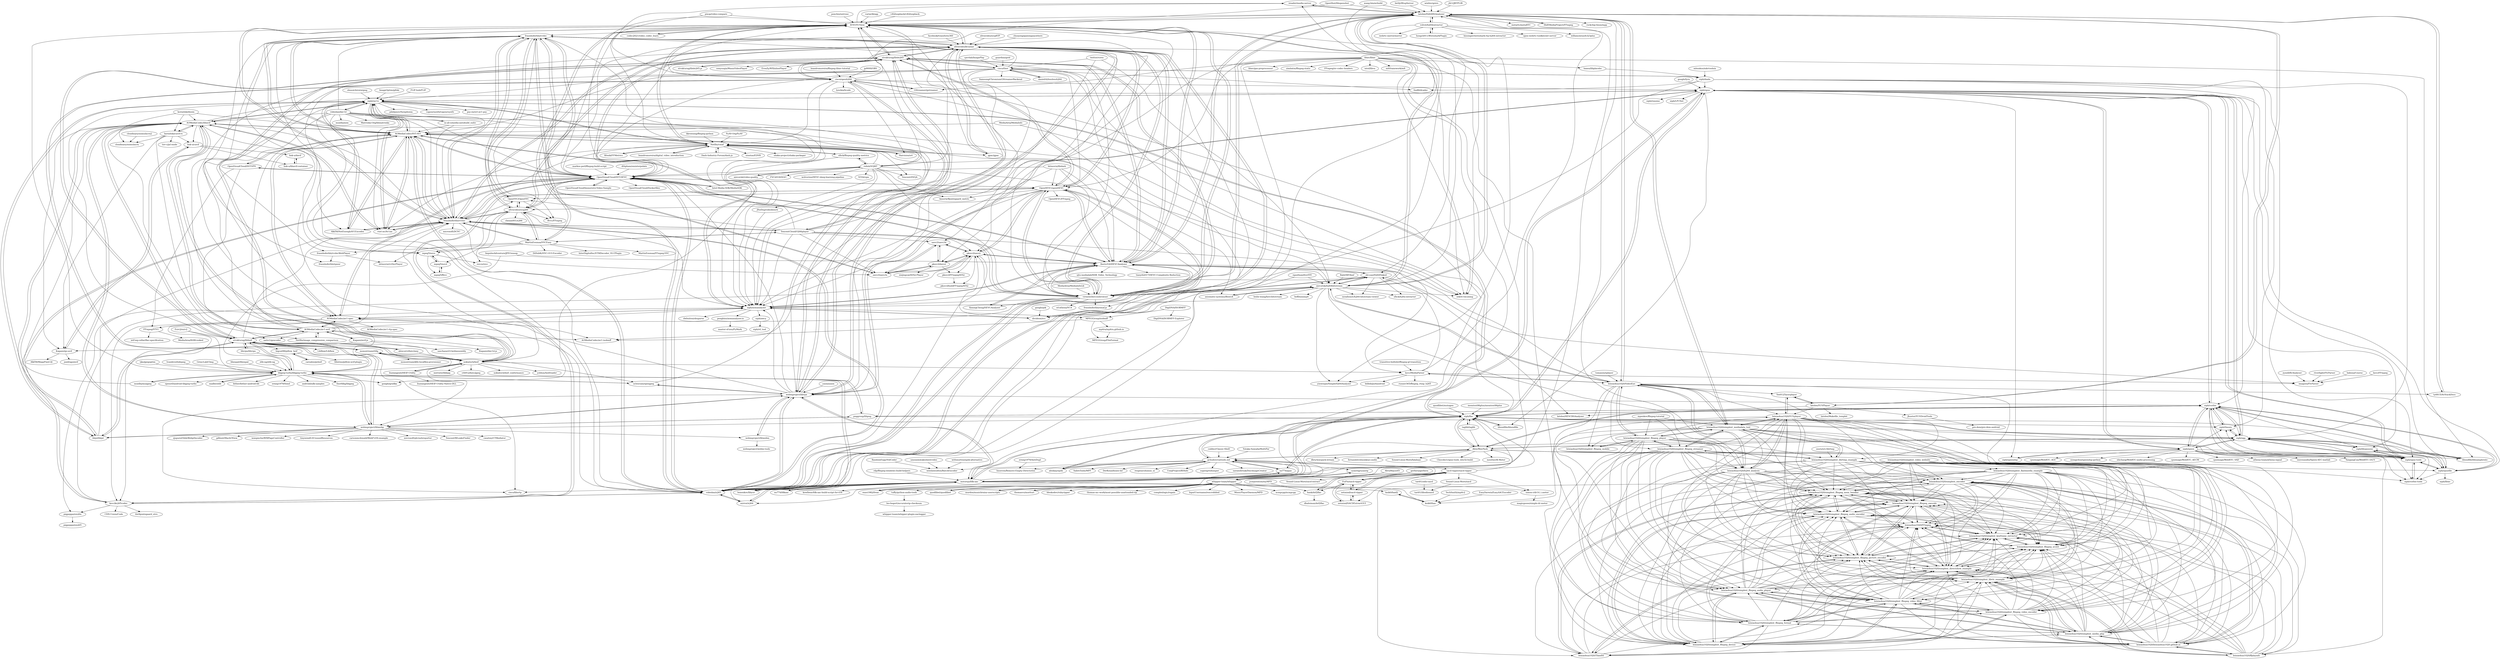 digraph G {
"ireader/media-server" -> "latelee/H264BSAnalyzer" ["e"=1]
"ImageOptim/gifski" -> "xiph/rav1e" ["e"=1]
"mozilla/mozjpeg" -> "libjpeg-turbo/libjpeg-turbo" ["e"=1]
"mozilla/mozjpeg" -> "AOMediaCodec/libavif" ["e"=1]
"enzo1982/freac" -> "gchudov/cuetools.net" ["e"=1]
"enzo1982/freac" -> "whipper-team/whipper" ["e"=1]
"enzo1982/freac" -> "xiph/flac" ["e"=1]
"cisco/openh264" -> "strukturag/libde265"
"cisco/openh264" -> "cisco/libsrtp" ["e"=1]
"cisco/openh264" -> "ireader/media-server" ["e"=1]
"cisco/openh264" -> "IENT/YUView"
"cisco/openh264" -> "webmproject/libvpx"
"cisco/openh264" -> "mstorsjo/fdk-aac"
"cisco/openh264" -> "lynckia/licode" ["e"=1]
"cisco/openh264" -> "Haivision/srt" ["e"=1]
"cisco/openh264" -> "google/grafika" ["e"=1]
"cisco/openh264" -> "GStreamer/gstreamer" ["e"=1]
"cisco/openh264" -> "libjpeg-turbo/libjpeg-turbo"
"cisco/openh264" -> "Netflix/vmaf"
"cisco/openh264" -> "aizvorski/h264bitstream"
"cisco/openh264" -> "xiph/opus"
"cisco/openh264" -> "latelee/H264BSAnalyzer"
"leandromoreira/ffmpeg-libav-tutorial" -> "cisco/openh264" ["e"=1]
"gpac/gpac" -> "ultravideo/kvazaar" ["e"=1]
"gpac/gpac" -> "Netflix/vmaf" ["e"=1]
"gpac/gpac" -> "IENT/YUView" ["e"=1]
"libav/libav" -> "OpenHEVC/openHEVC"
"libav/libav" -> "GStreamer/gstreamer" ["e"=1]
"libav/libav" -> "sekrit-twc/zimg" ["e"=1]
"libav/libav" -> "videolan/x265"
"libav/libav" -> "mstorsjo/fdk-aac"
"libav/libav" -> "webmproject/libvpx"
"libav/libav" -> "mirror/x264"
"libav/libav" -> "libav/gas-preprocessor" ["e"=1]
"libav/libav" -> "zimbatm/ffmpeg-static" ["e"=1]
"libav/libav" -> "haasn/libplacebo" ["e"=1]
"libav/libav" -> "FFmpeg/nv-codec-headers" ["e"=1]
"libav/libav" -> "libsndfile/libsamplerate" ["e"=1]
"libav/libav" -> "knik0/faac"
"libav/libav" -> "intel/libva" ["e"=1]
"libav/libav" -> "mltframework/mlt" ["e"=1]
"xiph/rav1e" -> "AOMediaCodec/SVT-AV1"
"xiph/rav1e" -> "rust-av/Av1an" ["e"=1]
"xiph/rav1e" -> "AOMediaCodec/libavif"
"xiph/rav1e" -> "xiph/opus"
"xiph/rav1e" -> "videolan/dav1d"
"xiph/rav1e" -> "fraunhoferhhi/vvenc"
"xiph/rav1e" -> "Netflix/vmaf"
"xiph/rav1e" -> "xiph/flac"
"xiph/rav1e" -> "Alkl58/NotEnoughAV1Encodes" ["e"=1]
"xiph/rav1e" -> "libjxl/libjxl" ["e"=1]
"xiph/rav1e" -> "xiph/aomanalyzer"
"xiph/rav1e" -> "pdeljanov/Symphonia" ["e"=1]
"xiph/rav1e" -> "m-ab-s/media-autobuild_suite" ["e"=1]
"xiph/rav1e" -> "vapoursynth/vapoursynth" ["e"=1]
"xiph/rav1e" -> "psy-ex/svt-av1-psy" ["e"=1]
"strukturag/libheif" -> "nokiatech/heif"
"strukturag/libheif" -> "strukturag/libde265"
"strukturag/libheif" -> "AOMediaCodec/libavif"
"strukturag/libheif" -> "libjxl/libjxl" ["e"=1]
"strukturag/libheif" -> "libjpeg-turbo/libjpeg-turbo"
"strukturag/libheif" -> "libvips/libvips" ["e"=1]
"strukturag/libheif" -> "alexcorvi/heic2any" ["e"=1]
"strukturag/libheif" -> "AOMediaCodec/av1-avif"
"strukturag/libheif" -> "xiph/rav1e"
"strukturag/libheif" -> "fraunhoferhhi/vvenc"
"strukturag/libheif" -> "bigcat88/pillow_heif"
"strukturag/libheif" -> "LibRaw/LibRaw" ["e"=1]
"strukturag/libheif" -> "uclouvain/openjpeg" ["e"=1]
"strukturag/libheif" -> "webmproject/libwebp"
"strukturag/libheif" -> "monostream/tifig"
"guardian/grid" -> "cisco/thor" ["e"=1]
"libvips/libvips" -> "strukturag/libheif" ["e"=1]
"libvips/libvips" -> "libjpeg-turbo/libjpeg-turbo" ["e"=1]
"taglib/taglib" -> "xiph/flac" ["e"=1]
"taglib/taglib" -> "dbry/WavPack" ["e"=1]
"chunying/gaminganywhere" -> "ultravideo/kvazaar" ["e"=1]
"m-ab-s/media-autobuild_suite" -> "fraunhoferhhi/vvenc" ["e"=1]
"m-ab-s/media-autobuild_suite" -> "xiph/rav1e" ["e"=1]
"m-ab-s/media-autobuild_suite" -> "AOMediaCodec/SVT-AV1" ["e"=1]
"latelee/H264BSAnalyzer" -> "aizvorski/h264bitstream"
"latelee/H264BSAnalyzer" -> "lheric/GitlHEVCAnalyzer"
"latelee/H264BSAnalyzer" -> "leixiaohua1020/VideoEye"
"latelee/H264BSAnalyzer" -> "IENT/YUView"
"latelee/H264BSAnalyzer" -> "ireader/media-server" ["e"=1]
"latelee/H264BSAnalyzer" -> "ty6815/AvStackDocs" ["e"=1]
"latelee/H264BSAnalyzer" -> "leixiaohua1020/h264_analysis"
"latelee/H264BSAnalyzer" -> "yinwenjie/SimpleH264Analyzer" ["e"=1]
"latelee/H264BSAnalyzer" -> "volvet/h264extractor"
"latelee/H264BSAnalyzer" -> "metartc/metaRTC" ["e"=1]
"latelee/H264BSAnalyzer" -> "leixiaohua1020/simplest_mediadata_test"
"latelee/H264BSAnalyzer" -> "virinext/hevcesbrowser"
"latelee/H264BSAnalyzer" -> "latelee/YUVPlayer"
"latelee/H264BSAnalyzer" -> "ShiftMediaProject/FFmpeg" ["e"=1]
"latelee/H264BSAnalyzer" -> "rockchip-linux/mpp" ["e"=1]
"ponchio/untrunc" -> "IENT/YUView" ["e"=1]
"transitive-bullshit/ffmpeg-gl-transition" -> "ksvc/MediaParser" ["e"=1]
"AOMediaCodec/av1-avif" -> "AOMediaCodec/libavif"
"AOMediaCodec/av1-avif" -> "AOMediaCodec/av1-spec"
"AOMediaCodec/av1-avif" -> "Netflix/image_compression_comparison"
"AOMediaCodec/av1-avif" -> "AOMediaCodec/av1-isobmff"
"AOMediaCodec/av1-avif" -> "Kagami/avif.js"
"AOMediaCodec/av1-avif" -> "AOMediaCodec/SVT-AV1"
"AOMediaCodec/av1-avif" -> "xiph/aomanalyzer"
"AOMediaCodec/av1-avif" -> "natis1/qencoder" ["e"=1]
"AOMediaCodec/av1-avif" -> "xiph/rav1e"
"AOMediaCodec/av1-avif" -> "fraunhoferhhi/vvenc"
"AOMediaCodec/av1-avif" -> "strukturag/libheif"
"jcorporation/myMPD" -> "hank/dsf2flac" ["e"=1]
"kornelski/dssim" -> "cloudinary/ssimulacra" ["e"=1]
"kornelski/dssim" -> "AOMediaCodec/libavif" ["e"=1]
"kornelski/dssim" -> "kornelski/cavif-rs" ["e"=1]
"kornelski/dssim" -> "rolinh/VQMT" ["e"=1]
"pixop/video-compare" -> "IENT/YUView" ["e"=1]
"pixop/video-compare" -> "Netflix/vmaf" ["e"=1]
"JNoDuq/videobench" -> "xiph/aomanalyzer" ["e"=1]
"videolan/x265" -> "mirror/x264"
"videolan/x265" -> "webmproject/libvpx"
"videolan/x265" -> "OpenHEVC/openHEVC"
"videolan/x265" -> "ultravideo/kvazaar"
"videolan/x265" -> "lheric/GitlHEVCAnalyzer"
"videolan/x265" -> "strukturag/libde265"
"videolan/x265" -> "fraunhoferhhi/vvenc"
"videolan/x265" -> "OpenVisualCloud/SVT-HEVC"
"videolan/x265" -> "IENT/YUView"
"videolan/x265" -> "AOMediaCodec/SVT-AV1"
"videolan/x265" -> "pkuvcl/xavs2"
"videolan/x265" -> "ksvc/ks265codec"
"videolan/x265" -> "mstorsjo/fdk-aac"
"videolan/x265" -> "AOMediaCodec/av1-spec"
"videolan/x265" -> "fraunhoferhhi/vvdec"
"AOMediaCodec/libavif" -> "AOMediaCodec/av1-avif"
"AOMediaCodec/libavif" -> "libjxl/libjxl" ["e"=1]
"AOMediaCodec/libavif" -> "strukturag/libheif"
"AOMediaCodec/libavif" -> "AOMediaCodec/SVT-AV1"
"AOMediaCodec/libavif" -> "xiph/rav1e"
"AOMediaCodec/libavif" -> "kornelski/cavif-rs"
"AOMediaCodec/libavif" -> "rust-av/Av1an" ["e"=1]
"AOMediaCodec/libavif" -> "Kagami/go-avif"
"AOMediaCodec/libavif" -> "fraunhoferhhi/vvenc"
"AOMediaCodec/libavif" -> "webmproject/libwebp"
"AOMediaCodec/libavif" -> "Netflix/image_compression_comparison"
"AOMediaCodec/libavif" -> "nokiatech/heif"
"AOMediaCodec/libavif" -> "xiph/opus"
"AOMediaCodec/libavif" -> "Alkl58/NotEnoughAV1Encodes" ["e"=1]
"AOMediaCodec/libavif" -> "link-u/cavif"
"aizvorski/video-quality" -> "rolinh/VQMT" ["e"=1]
"yasm/yasm" -> "webmproject/libvpx" ["e"=1]
"videolan/dav1d" -> "xiph/rav1e"
"videolan/dav1d" -> "fraunhoferhhi/vvdec"
"videolan/dav1d" -> "xiph/aomanalyzer"
"videolan/dav1d" -> "AOMediaCodec/SVT-AV1"
"videolan/dav1d" -> "fraunhoferhhi/vvenc"
"videolan/dav1d" -> "mozilla/aom"
"videolan/dav1d" -> "AOMediaCodec/av1-spec"
"videolan/dav1d" -> "rust-av/Av1an" ["e"=1]
"videolan/dav1d" -> "videolan/x265"
"videolan/dav1d" -> "AOMediaCodec/libavif"
"videolan/dav1d" -> "Matroska-Org/libmatroska" ["e"=1]
"videolan/dav1d" -> "OpenVisualCloud/SVT-HEVC"
"videolan/dav1d" -> "webmproject/libvpx"
"videolan/dav1d" -> "mpeg5/xeve"
"videolan/dav1d" -> "sekrit-twc/zimg" ["e"=1]
"ultravideo/uvgRTP" -> "ultravideo/kvazaar" ["e"=1]
"ShiftMediaProject/FFmpeg" -> "latelee/H264BSAnalyzer" ["e"=1]
"divideon/xvc" -> "xiph/aomanalyzer"
"pkuvcl/xavs2" -> "pkuvcl/davs2"
"pkuvcl/xavs2" -> "uavs3/uavs3e"
"pkuvcl/xavs2" -> "uavs3/uavs3d"
"pkuvcl/xavs2" -> "pkuvcl/FFmpegAVS2"
"pkuvcl/xavs2" -> "pkuvcl/buildFFmpegAVS2"
"pkuvcl/xavs2" -> "divideon/xvc"
"pkuvcl/xavs2" -> "lheric/GitlHEVCAnalyzer"
"pkuvcl/xavs2" -> "OpenHEVC/openHEVC"
"strukturag/libde265" -> "OpenHEVC/openHEVC"
"strukturag/libde265" -> "strukturag/libheif"
"strukturag/libde265" -> "strukturag/libde265.js" ["e"=1]
"strukturag/libde265" -> "cisco/openh264"
"strukturag/libde265" -> "ultravideo/kvazaar"
"strukturag/libde265" -> "videolan/x265"
"strukturag/libde265" -> "lheric/GitlHEVCAnalyzer"
"strukturag/libde265" -> "nokiatech/heif"
"strukturag/libde265" -> "webmproject/libvpx"
"strukturag/libde265" -> "IENT/YUView"
"strukturag/libde265" -> "OpenVisualCloud/SVT-HEVC"
"strukturag/libde265" -> "sonysuqin/WasmVideoPlayer" ["e"=1]
"strukturag/libde265" -> "cisco/thor"
"strukturag/libde265" -> "ErosZy/WXInlinePlayer" ["e"=1]
"strukturag/libde265" -> "virinext/hevcesbrowser"
"OpenVisualCloud/SVT-HEVC" -> "OpenVisualCloud/SVT-VP9"
"OpenVisualCloud/SVT-HEVC" -> "ultravideo/kvazaar"
"OpenVisualCloud/SVT-HEVC" -> "AOMediaCodec/SVT-AV1"
"OpenVisualCloud/SVT-HEVC" -> "fraunhoferhhi/vvdec"
"OpenVisualCloud/SVT-HEVC" -> "OpenVisualCloud/Immersive-Video-Sample" ["e"=1]
"OpenVisualCloud/SVT-HEVC" -> "fraunhoferhhi/vvenc"
"OpenVisualCloud/SVT-HEVC" -> "ultravideo/uvg266"
"OpenVisualCloud/SVT-HEVC" -> "OpenVisualCloud/Dockerfiles" ["e"=1]
"OpenVisualCloud/SVT-HEVC" -> "OpenHEVC/openHEVC"
"OpenVisualCloud/SVT-HEVC" -> "virinext/hevcesbrowser"
"OpenVisualCloud/SVT-HEVC" -> "videolan/x265"
"OpenVisualCloud/SVT-HEVC" -> "ksvc/ks265codec"
"OpenVisualCloud/SVT-HEVC" -> "Intel-Media-SDK/MediaSDK" ["e"=1]
"OpenVisualCloud/SVT-HEVC" -> "lheric/GitlHEVCAnalyzer"
"OpenVisualCloud/SVT-HEVC" -> "AOMediaCodec/av1-spec"
"nu774/qaac" -> "gchudov/cuetools.net" ["e"=1]
"nu774/qaac" -> "xiph/flac" ["e"=1]
"nu774/qaac" -> "mstorsjo/fdk-aac" ["e"=1]
"monostream/tifig" -> "nokiatech/heif"
"monostream/tifig" -> "monostream/k8s-localflex-provisioner"
"monostream/tifig" -> "strukturag/libheif"
"haasn/libplacebo" -> "xiph/daala" ["e"=1]
"zymill/flvAnalyser" -> "imagora/FlvParser" ["e"=1]
"strukturag/libde265.js" -> "strukturag/libde265" ["e"=1]
"alexcorvi/heic2any" -> "strukturag/libheif" ["e"=1]
"alexcorvi/heic2any" -> "nokiatech/heif" ["e"=1]
"ermig1979/AntiDupl" -> "hxseven/Remove-Empty-Directories" ["e"=1]
"coddec/Classic-Shell" -> "gchudov/cuetools.net" ["e"=1]
"dbry/WavPack" -> "xiph/vorbis"
"dbry/WavPack" -> "xiph/flac"
"dbry/WavPack" -> "xiph/vorbis-tools"
"dbry/WavPack" -> "dbry/wavpack-stream"
"dbry/WavPack" -> "xiph/ogg"
"dbry/WavPack" -> "gchudov/cuetools.net"
"dbry/WavPack" -> "xiph/opusfile"
"dbry/WavPack" -> "xiph/opus-tools"
"dbry/WavPack" -> "fernandotcl/monkeys-audio"
"dbry/WavPack" -> "Sound-Linux-More/falabaac"
"dbry/WavPack" -> "Chocobo1/opus-tools_win32-build" ["e"=1]
"dbry/WavPack" -> "mzuther/K-Meter" ["e"=1]
"AOMediaCodec/SVT-AV1" -> "xiph/rav1e"
"AOMediaCodec/SVT-AV1" -> "OpenVisualCloud/SVT-HEVC"
"AOMediaCodec/SVT-AV1" -> "OpenVisualCloud/SVT-VP9"
"AOMediaCodec/SVT-AV1" -> "fraunhoferhhi/vvenc"
"AOMediaCodec/SVT-AV1" -> "rust-av/Av1an" ["e"=1]
"AOMediaCodec/SVT-AV1" -> "xiph/aomanalyzer"
"AOMediaCodec/SVT-AV1" -> "AOMediaCodec/libavif"
"AOMediaCodec/SVT-AV1" -> "videolan/x265"
"AOMediaCodec/SVT-AV1" -> "fraunhoferhhi/vvdec"
"AOMediaCodec/SVT-AV1" -> "Netflix/vmaf"
"AOMediaCodec/SVT-AV1" -> "AOMediaCodec/av1-spec"
"AOMediaCodec/SVT-AV1" -> "Alkl58/NotEnoughAV1Encodes" ["e"=1]
"AOMediaCodec/SVT-AV1" -> "IENT/YUView"
"AOMediaCodec/SVT-AV1" -> "webmproject/libvpx"
"AOMediaCodec/SVT-AV1" -> "lheric/GitlHEVCAnalyzer"
"DigiDNA/ISOBMFF" -> "DigiDNA/ISOBMFF-Explorer"
"DigiDNA/ISOBMFF" -> "MPEGGroup/isobmff"
"Kagami/go-avif" -> "link-u/cavif"
"Kagami/go-avif" -> "joedrago/avif"
"Kagami/go-avif" -> "Alkl58/MegaPixel-Qt" ["e"=1]
"aizvorski/h264bitstream" -> "latelee/H264BSAnalyzer"
"aizvorski/h264bitstream" -> "shi-yan/H264Naked"
"aizvorski/h264bitstream" -> "virinext/hevcesbrowser"
"aizvorski/h264bitstream" -> "IENT/YUView"
"aizvorski/h264bitstream" -> "slhck/h26x-extractor"
"aizvorski/h264bitstream" -> "leixiaohua1020/VideoEye"
"aizvorski/h264bitstream" -> "lheric/GitlHEVCAnalyzer"
"aizvorski/h264bitstream" -> "yinwenjie/SimpleH264Analyzer" ["e"=1]
"aizvorski/h264bitstream" -> "axiomatic-systems/Bento4" ["e"=1]
"aizvorski/h264bitstream" -> "leslie-wang/hevcbitstream"
"aizvorski/h264bitstream" -> "leixiaohua1020/h264_analysis"
"aizvorski/h264bitstream" -> "xiph/aomanalyzer"
"aizvorski/h264bitstream" -> "sekrit-twc/zimg" ["e"=1]
"aizvorski/h264bitstream" -> "lieff/minimp4" ["e"=1]
"aizvorski/h264bitstream" -> "mradionov/h264-bitstream-viewer"
"hongch911/WiresharkPlugin" -> "volvet/h264extractor"
"tuffy/python-audio-tools" -> "leo-bogert/accuraterip-checksum"
"rolinh/VQMT" -> "aizvorski/video-quality" ["e"=1]
"rolinh/VQMT" -> "JNoDuq/videobench" ["e"=1]
"rolinh/VQMT" -> "slhck/ffmpeg-quality-metrics" ["e"=1]
"rolinh/VQMT" -> "OpenVisualCloud/SVT-HEVC"
"rolinh/VQMT" -> "FVC2018/DLVC" ["e"=1]
"rolinh/VQMT" -> "wolverinn/HEVC-deep-learning-pipeline" ["e"=1]
"rolinh/VQMT" -> "Anserw/Bjontegaard_metric" ["e"=1]
"rolinh/VQMT" -> "virinext/hevcesbrowser"
"rolinh/VQMT" -> "xiph/aomanalyzer"
"rolinh/VQMT" -> "NTIA/vqm"
"rolinh/VQMT" -> "Netflix/vmaf"
"rolinh/VQMT" -> "ultravideo/kvazaar"
"rolinh/VQMT" -> "Tencent/DVQA" ["e"=1]
"rolinh/VQMT" -> "IENT/YUView"
"rolinh/VQMT" -> "sekrit-twc/zimg" ["e"=1]
"TechSmith/mp4v2" -> "knik0/faac" ["e"=1]
"OpenVVC/OpenVVC" -> "ultravideo/uvg266"
"OpenVVC/OpenVVC" -> "fraunhoferhhi/vvdec"
"OpenVVC/OpenVVC" -> "ffvvc/FFmpeg"
"MPEGGroup/isobmff" -> "MPEGGroup/FileFormat"
"MPEGGroup/isobmff" -> "mp4ra/mp4ra.github.io"
"MPEGGroup/isobmff" -> "AOMediaCodec/av1-isobmff"
"slhck/ffmpeg-quality-metrics" -> "rolinh/VQMT" ["e"=1]
"slhck/ffmpeg-quality-metrics" -> "Netflix/vmaf" ["e"=1]
"slhck/ffmpeg-quality-metrics" -> "xiph/aomanalyzer" ["e"=1]
"gchudov/cuetools.net" -> "xiph/flac"
"gchudov/cuetools.net" -> "nu774/qaac" ["e"=1]
"gchudov/cuetools.net" -> "dbry/WavPack"
"gchudov/cuetools.net" -> "UniqProject/BDInfo" ["e"=1]
"gchudov/cuetools.net" -> "wieslawsoltes/BatchEncoder"
"gchudov/cuetools.net" -> "cyanreg/cyanrip"
"gchudov/cuetools.net" -> "superg/redumper" ["e"=1]
"gchudov/cuetools.net" -> "sacd-ripper/sacd-ripper"
"gchudov/cuetools.net" -> "saramibreak/DiscImageCreator" ["e"=1]
"gchudov/cuetools.net" -> "EuFlo/sacd-ripper"
"gchudov/cuetools.net" -> "alexkay/spek" ["e"=1]
"gchudov/cuetools.net" -> "SabreTools/MPF" ["e"=1]
"gchudov/cuetools.net" -> "hxseven/Remove-Empty-Directories"
"gchudov/cuetools.net" -> "DerKoun/bsnes-hd" ["e"=1]
"gchudov/cuetools.net" -> "reupen/columns_ui" ["e"=1]
"carsales/pyheif" -> "bigcat88/pillow_heif"
"AOMediaCodec/av1-spec" -> "xiph/aomanalyzer"
"AOMediaCodec/av1-spec" -> "AOMediaCodec/av1-rtp-spec"
"AOMediaCodec/av1-spec" -> "AOMediaCodec/av1-isobmff"
"AOMediaCodec/av1-spec" -> "AOMediaCodec/av1-avif"
"AOMediaCodec/av1-spec" -> "OpenVisualCloud/SVT-HEVC"
"AOMediaCodec/av1-spec" -> "FFmpeg/FFV1"
"AOMediaCodec/av1-spec" -> "AOMediaCodec/SVT-AV1"
"AOMediaCodec/av1-spec" -> "ksvc/ks265codec"
"liuziangexit/HEIF-Utility" -> "liuziangexit/HEIF-Utility-Native-DLL"
"liuziangexit/HEIF-Utility" -> "nokiatech/heif"
"liuziangexit/HEIF-Utility" -> "monostream/tifig"
"ksvc/MediaParser" -> "imagora/FlvParser"
"ksvc/MediaParser" -> "yinwenjie/SimpleH264Analyzer" ["e"=1]
"ksvc/MediaParser" -> "leixiaohua1020/VideoEye"
"ksvc/MediaParser" -> "bilibili/jni4android" ["e"=1]
"ksvc/MediaParser" -> "shi-yan/H264Naked"
"ksvc/MediaParser" -> "runner365/ffmpeg_rtmp_h265" ["e"=1]
"ksvc/MediaParser" -> "latelee/H264BSAnalyzer"
"hank/dsf2flac" -> "dhalsimax/dsf2flac"
"hank/dsf2flac" -> "sacd-ripper/sacd-ripper"
"pkuvcl/davs2" -> "pkuvcl/xavs2"
"pkuvcl/davs2" -> "uavs3/uavs3d"
"pkuvcl/davs2" -> "pkuvcl/FFmpegAVS2"
"pkuvcl/davs2" -> "uavs3/uavs3e"
"pkuvcl/davs2" -> "xiejingcai/AVS2-Player"
"ultravideo/kvazaar" -> "OpenVisualCloud/SVT-HEVC"
"ultravideo/kvazaar" -> "OpenHEVC/openHEVC"
"ultravideo/kvazaar" -> "lheric/GitlHEVCAnalyzer"
"ultravideo/kvazaar" -> "ultravideo/uvg266"
"ultravideo/kvazaar" -> "videolan/x265"
"ultravideo/kvazaar" -> "fraunhoferhhi/vvenc"
"ultravideo/kvazaar" -> "virinext/hevcesbrowser"
"ultravideo/kvazaar" -> "strukturag/libde265"
"ultravideo/kvazaar" -> "IENT/YUView"
"ultravideo/kvazaar" -> "fraunhoferhhi/vvdec"
"ultravideo/kvazaar" -> "gpac/gpac" ["e"=1]
"ultravideo/kvazaar" -> "pkuvcl/xavs2"
"ultravideo/kvazaar" -> "sekrit-twc/zimg" ["e"=1]
"ultravideo/kvazaar" -> "webmproject/libvpx"
"ultravideo/kvazaar" -> "fraunhoferhhi/omaf.js" ["e"=1]
"Kagami/avif.js" -> "Kagami/go-avif"
"Kagami/avif.js" -> "AOMediaCodec/av1-avif"
"Kagami/avif.js" -> "Kagami/dav1d.js"
"Kagami/avif.js" -> "saschazar21/webassembly" ["e"=1]
"setmind/SACDExtractGUI" -> "setmind/sacd-ripper"
"setmind/SACDExtractGUI" -> "EuFlo/sacd-ripper"
"OpenVisualCloud/SVT-VP9" -> "OpenVisualCloud/SVT-HEVC"
"OpenVisualCloud/SVT-VP9" -> "AOMediaCodec/SVT-AV1"
"OpenVisualCloud/SVT-VP9" -> "natis1/qencoder" ["e"=1]
"OpenVisualCloud/SVT-VP9" -> "FFmpeg/FFV1"
"pkuvcl/FFmpegAVS2" -> "pkuvcl/buildFFmpegAVS2"
"setmind/sacd-ripper" -> "setmind/SACDExtractGUI"
"setmind/sacd-ripper" -> "EuFlo/sacd-ripper"
"setmind/sacd-ripper" -> "sacd-ripper/sacd-ripper"
"Sound-Linux-More/sacd" -> "tari01/libodiosacd"
"XimingCheng/HEVCAnalyzer" -> "lheric/GitlHEVCAnalyzer"
"pengbins/aomanalyzer.io" -> "master-of-zen/PyMark"
"zlib-ng/zlib-ng" -> "libjpeg-turbo/libjpeg-turbo" ["e"=1]
"madler/zlib" -> "libjpeg-turbo/libjpeg-turbo" ["e"=1]
"alexkay/spek" -> "xiph/flac" ["e"=1]
"alexkay/spek" -> "gchudov/cuetools.net" ["e"=1]
"markus-perl/ffmpeg-build-script" -> "OpenVisualCloud/SVT-HEVC" ["e"=1]
"axiomatic-systems/Bento4" -> "aizvorski/h264bitstream" ["e"=1]
"tjko/jpegoptim" -> "libjpeg-turbo/libjpeg-turbo" ["e"=1]
"rust-av/Av1an" -> "xiph/rav1e" ["e"=1]
"rust-av/Av1an" -> "AOMediaCodec/SVT-AV1" ["e"=1]
"rust-av/Av1an" -> "fraunhoferhhi/vvenc" ["e"=1]
"rust-av/Av1an" -> "AOMediaCodec/libavif" ["e"=1]
"xiph/flac" -> "xiph/opus"
"xiph/flac" -> "xiph/vorbis"
"xiph/flac" -> "xiph/ogg"
"xiph/flac" -> "gchudov/cuetools.net"
"xiph/flac" -> "dbry/WavPack"
"xiph/flac" -> "nu774/qaac" ["e"=1]
"xiph/flac" -> "xiph/opus-tools"
"xiph/flac" -> "xiph/opusfile"
"xiph/flac" -> "libsndfile/libsndfile" ["e"=1]
"xiph/flac" -> "xiph/rav1e"
"xiph/flac" -> "mstorsjo/fdk-aac"
"xiph/flac" -> "alexkay/spek" ["e"=1]
"xiph/flac" -> "libjxl/libjxl" ["e"=1]
"xiph/flac" -> "xiph/theora"
"xiph/flac" -> "taglib/taglib" ["e"=1]
"MediaArea/MediaInfo" -> "AOMediaCodec/SVT-AV1" ["e"=1]
"MediaArea/MediaInfo" -> "xiph/flac" ["e"=1]
"leixiaohua1020/simplest_ffmpeg_player" -> "leixiaohua1020/VideoEye"
"leixiaohua1020/simplest_ffmpeg_player" -> "leixiaohua1020/simplest_mediadata_test"
"leixiaohua1020/simplest_ffmpeg_player" -> "leixiaohua1020/simplest_ffmpeg_video_encoder"
"leixiaohua1020/simplest_ffmpeg_player" -> "leixiaohua1020/simplest_ffmpeg_streamer"
"leixiaohua1020/simplest_ffmpeg_player" -> "leixiaohua1020/simplest_ffmpeg_format"
"leixiaohua1020/simplest_ffmpeg_player" -> "leixiaohua1020/h264_analysis"
"leixiaohua1020/simplest_ffmpeg_player" -> "leixiaohua1020/simplest_ffmpeg_mobile" ["e"=1]
"leixiaohua1020/simplest_ffmpeg_player" -> "leixiaohua1020/simplest_librtmp_example"
"leixiaohua1020/simplest_ffmpeg_player" -> "leixiaohua1020/simplest_ffmpeg_audio_player"
"leixiaohua1020/simplest_ffmpeg_player" -> "leixiaohua1020/simplest_ffmpeg_mem_handler"
"leixiaohua1020/simplest_ffmpeg_player" -> "leixiaohua1020/ffplaymfc"
"leixiaohua1020/simplest_ffmpeg_player" -> "leixiaohua1020/simplest_ffmpeg_video_filter"
"leixiaohua1020/simplest_ffmpeg_player" -> "leixiaohua1020/simplest_ffmpeg_device"
"leixiaohua1020/simplest_ffmpeg_player" -> "leixiaohua1020/YUVplayer"
"leixiaohua1020/simplest_ffmpeg_player" -> "leixiaohua1020/simplest_ffmpeg_swscale"
"dthpham/sminterpolate" -> "OpenVisualCloud/SVT-HEVC" ["e"=1]
"ImSjt/RtspServer" -> "latelee/H264BSAnalyzer" ["e"=1]
"leixiaohua1020/simplest_ffmpeg_audio_player" -> "leixiaohua1020/simplest_keyframe_extractor"
"leixiaohua1020/simplest_ffmpeg_audio_player" -> "leixiaohua1020/simplest_ffmpeg_avutil"
"leixiaohua1020/simplest_ffmpeg_audio_player" -> "leixiaohua1020/simplest_directshow_example"
"leixiaohua1020/simplest_ffmpeg_audio_player" -> "leixiaohua1020/simplest_ffmpeg_swscale"
"leixiaohua1020/simplest_ffmpeg_audio_player" -> "leixiaohua1020/simplest_media_play"
"leixiaohua1020/simplest_ffmpeg_audio_player" -> "leixiaohua1020/simplest_ffmpeg_picture_encoder"
"leixiaohua1020/simplest_ffmpeg_audio_player" -> "leixiaohua1020/simplest_ffmpeg_mem_handler"
"leixiaohua1020/simplest_ffmpeg_audio_player" -> "leixiaohua1020/FFmpeg"
"leixiaohua1020/simplest_ffmpeg_audio_player" -> "leixiaohua1020/simplest_ffmpeg_audio_encoder"
"leixiaohua1020/simplest_ffmpeg_audio_player" -> "leixiaohua1020/simplest_ffmpeg_device"
"leixiaohua1020/simplest_ffmpeg_audio_player" -> "leixiaohua1020/simplest_libvlc_example"
"leixiaohua1020/simplest_ffmpeg_audio_player" -> "leixiaohua1020/simplest_ffmpeg_video_filter"
"leixiaohua1020/simplest_ffmpeg_audio_player" -> "leixiaohua1020/leixiaohua1020.github.io"
"leixiaohua1020/simplest_ffmpeg_audio_player" -> "leixiaohua1020/simplest_encoder"
"leixiaohua1020/simplest_ffmpeg_audio_player" -> "leixiaohua1020/TIandSI"
"leixiaohua1020/simplest_ffmpeg_video_encoder" -> "leixiaohua1020/simplest_ffmpeg_picture_encoder"
"leixiaohua1020/simplest_ffmpeg_video_encoder" -> "leixiaohua1020/simplest_ffmpeg_audio_encoder"
"leixiaohua1020/simplest_ffmpeg_video_encoder" -> "leixiaohua1020/simplest_ffmpeg_mem_handler"
"leixiaohua1020/simplest_ffmpeg_video_encoder" -> "leixiaohua1020/simplest_ffmpeg_format"
"leixiaohua1020/simplest_ffmpeg_video_encoder" -> "leixiaohua1020/simplest_keyframe_extractor"
"leixiaohua1020/simplest_ffmpeg_video_encoder" -> "leixiaohua1020/simplest_ffmpeg_swscale"
"leixiaohua1020/simplest_ffmpeg_video_encoder" -> "leixiaohua1020/simplest_ffmpeg_device"
"leixiaohua1020/simplest_ffmpeg_video_encoder" -> "leixiaohua1020/simplest_ffmpeg_avutil"
"leixiaohua1020/simplest_ffmpeg_video_encoder" -> "leixiaohua1020/FFmpeg"
"leixiaohua1020/simplest_ffmpeg_video_encoder" -> "leixiaohua1020/simplest_encoder"
"leixiaohua1020/simplest_ffmpeg_video_encoder" -> "leixiaohua1020/simplest_ffmpeg_video_filter"
"leixiaohua1020/simplest_ffmpeg_video_encoder" -> "leixiaohua1020/simplest_directshow_example"
"leixiaohua1020/simplest_ffmpeg_video_encoder" -> "leixiaohua1020/simplest_libvlc_example"
"leixiaohua1020/simplest_ffmpeg_video_encoder" -> "leixiaohua1020/simplest_media_play"
"leixiaohua1020/simplest_ffmpeg_video_encoder" -> "leixiaohua1020/leixiaohua1020.github.io"
"xiph/opus" -> "xiph/flac"
"xiph/opus" -> "xiph/ogg"
"xiph/opus" -> "xiph/vorbis"
"xiph/opus" -> "xiph/opus-tools"
"xiph/opus" -> "mstorsjo/fdk-aac"
"xiph/opus" -> "xiph/speex"
"xiph/opus" -> "xiph/opusfile"
"xiph/opus" -> "xiph/rav1e"
"xiph/opus" -> "xiph/speexdsp" ["e"=1]
"xiph/opus" -> "xiph/rnnoise" ["e"=1]
"xiph/opus" -> "xiph/LPCNet" ["e"=1]
"xiph/opus" -> "libsndfile/libsamplerate" ["e"=1]
"xiph/opus" -> "webmproject/libvpx"
"xiph/opus" -> "xiph/libopusenc"
"xiph/opus" -> "libsndfile/libsndfile" ["e"=1]
"gerbera/gerbera" -> "whipper-team/whipper" ["e"=1]
"lvandeve/lodepng" -> "libjpeg-turbo/libjpeg-turbo" ["e"=1]
"Yutaka-Sawada/MultiPar" -> "gchudov/cuetools.net" ["e"=1]
"leixiaohua1020/VideoEye" -> "leixiaohua1020/h264_analysis"
"leixiaohua1020/VideoEye" -> "latelee/H264BSAnalyzer"
"leixiaohua1020/VideoEye" -> "leixiaohua1020/simplest_ffmpeg_player"
"leixiaohua1020/VideoEye" -> "leixiaohua1020/YUVplayer"
"leixiaohua1020/VideoEye" -> "leixiaohua1020/simplest_mediadata_test"
"leixiaohua1020/VideoEye" -> "leixiaohua1020/simplest_librtmp_example"
"leixiaohua1020/VideoEye" -> "leixiaohua1020/simplest_ffmpeg_streamer"
"leixiaohua1020/VideoEye" -> "aizvorski/h264bitstream"
"leixiaohua1020/VideoEye" -> "ksvc/MediaParser"
"leixiaohua1020/VideoEye" -> "Tee0125/yuvplayer"
"leixiaohua1020/VideoEye" -> "leixiaohua1020/simplest_ffmpeg_video_encoder"
"leixiaohua1020/VideoEye" -> "ty6815/AvStackDocs" ["e"=1]
"leixiaohua1020/VideoEye" -> "leixiaohua1020/simplest_ffmpeg_mobile" ["e"=1]
"leixiaohua1020/VideoEye" -> "lheric/GitlHEVCAnalyzer"
"leixiaohua1020/VideoEye" -> "leixiaohua1020/simplest_ffmpeg_audio_player"
"leixiaohua1020/simplest_ffmpeg_streamer" -> "leixiaohua1020/simplest_librtmp_example"
"leixiaohua1020/simplest_ffmpeg_streamer" -> "leixiaohua1020/simplest_ffmpeg_device"
"leixiaohua1020/simplest_ffmpeg_streamer" -> "leixiaohua1020/simplest_ffmpeg_video_encoder"
"leixiaohua1020/simplest_ffmpeg_streamer" -> "leixiaohua1020/simplest_ffmpeg_format"
"leixiaohua1020/simplest_ffmpeg_streamer" -> "leixiaohua1020/simplest_ffmpeg_player"
"leixiaohua1020/simplest_ffmpeg_streamer" -> "leixiaohua1020/simplest_ffmpeg_video_filter"
"leixiaohua1020/simplest_ffmpeg_streamer" -> "leixiaohua1020/simplest_ffmpeg_picture_encoder"
"leixiaohua1020/simplest_ffmpeg_streamer" -> "leixiaohua1020/simplest_ffmpeg_audio_encoder"
"leixiaohua1020/simplest_ffmpeg_streamer" -> "leixiaohua1020/simplest_encoder"
"leixiaohua1020/simplest_ffmpeg_streamer" -> "leixiaohua1020/simplest_ffmpeg_mem_handler"
"leixiaohua1020/simplest_ffmpeg_streamer" -> "leixiaohua1020/h264_analysis"
"leixiaohua1020/simplest_ffmpeg_streamer" -> "leixiaohua1020/simplest_ffmpeg_swscale"
"leixiaohua1020/simplest_ffmpeg_streamer" -> "leixiaohua1020/YUVplayer"
"leixiaohua1020/simplest_ffmpeg_streamer" -> "leixiaohua1020/simplest_mediadata_test"
"leixiaohua1020/simplest_ffmpeg_streamer" -> "leixiaohua1020/simplest_ffmpeg_audio_player"
"ty6815/AvStackDocs" -> "latelee/H264BSAnalyzer" ["e"=1]
"AltraMayor/f3" -> "whipper-team/whipper" ["e"=1]
"xiph/speex" -> "xiph/speexdsp" ["e"=1]
"xiph/speex" -> "xiph/opus"
"xiph/speex" -> "xiph/ogg"
"xiph/speex" -> "cpuimage/WebRTC_VAD" ["e"=1]
"xiph/speex" -> "xiph/vorbis"
"xiph/speex" -> "athena-team/athena-signal" ["e"=1]
"xiph/speex" -> "wavesaudio/Speex-AEC-matlab" ["e"=1]
"xiph/speex" -> "YangangCao/WebRTC-3A1V" ["e"=1]
"xiph/speex" -> "cpuimage/WebRTC_AGC" ["e"=1]
"xiph/speex" -> "xiongyihui/speexdsp-python" ["e"=1]
"xiph/speex" -> "shichaog/WebRTC-audio-processing" ["e"=1]
"xiph/speex" -> "cpuimage/WebRTC_AECM" ["e"=1]
"xiph/speex" -> "xiph/vorbis-tools"
"xiph/speex" -> "libsndfile/libsamplerate" ["e"=1]
"xiph/speex" -> "xiph/theora"
"webmproject/libwebp" -> "webmproject/libvpx"
"webmproject/libwebp" -> "pnggroup/libpng" ["e"=1]
"webmproject/libwebp" -> "AOMediaCodec/libavif"
"webmproject/libwebp" -> "libjpeg-turbo/libjpeg-turbo"
"webmproject/libwebp" -> "webmproject/libwebm"
"webmproject/libwebp" -> "tinymind/LSUnusedResources" ["e"=1]
"webmproject/libwebp" -> "carsonmcdonald/WebP-iOS-example" ["e"=1]
"webmproject/libwebp" -> "strukturag/libheif"
"webmproject/libwebp" -> "microsoft/plcrashreporter" ["e"=1]
"webmproject/libwebp" -> "Tencent/MLeaksFinder" ["e"=1]
"webmproject/libwebp" -> "libjxl/libjxl" ["e"=1]
"webmproject/libwebp" -> "casatwy/CTMediator" ["e"=1]
"webmproject/libwebp" -> "zjupure/GlideWebpDecoder" ["e"=1]
"webmproject/libwebp" -> "gdbinit/MachOView" ["e"=1]
"webmproject/libwebp" -> "wangmchn/WMPageController" ["e"=1]
"fraunhoferhhi/vvdec" -> "fraunhoferhhi/vvenc"
"fraunhoferhhi/vvdec" -> "ultravideo/uvg266"
"fraunhoferhhi/vvdec" -> "MartinEesmaa/VVCEasy"
"fraunhoferhhi/vvdec" -> "OpenVVC/OpenVVC"
"fraunhoferhhi/vvdec" -> "TencentCloud/O266player"
"fraunhoferhhi/vvdec" -> "OpenVisualCloud/SVT-HEVC"
"fraunhoferhhi/vvdec" -> "uavs3/uavs3e"
"fraunhoferhhi/vvdec" -> "fraunhoferhhi/vvdecWebPlayer"
"fraunhoferhhi/vvdec" -> "ffvvc/FFmpeg"
"fraunhoferhhi/vvdec" -> "ultravideo/kvazaar"
"fraunhoferhhi/vvdec" -> "AOMediaCodec/SVT-AV1"
"fraunhoferhhi/vvdec" -> "xiph/aomanalyzer"
"fraunhoferhhi/vvdec" -> "uavs3/uavs3d"
"fraunhoferhhi/vvdec" -> "mpeg5/xeve"
"fraunhoferhhi/vvdec" -> "fraunhoferhhi/xpsnr"
"kornelski/cavif-rs" -> "AOMediaCodec/libavif"
"kornelski/cavif-rs" -> "link-u/cavif"
"kornelski/cavif-rs" -> "Kagami/go-avif"
"kornelski/cavif-rs" -> "tirr-c/jxl-oxide" ["e"=1]
"kornelski/cavif-rs" -> "AOMediaCodec/av1-avif"
"kornelski/cavif-rs" -> "cloudinary/ssimulacra"
"xiph/speexdsp" -> "xiph/speex" ["e"=1]
"webmproject/libwebm" -> "webmproject/libvpx"
"webmproject/libwebm" -> "webmproject/webm-tools"
"webmproject/libvpx" -> "webmproject/libwebm"
"webmproject/libvpx" -> "videolan/x265"
"webmproject/libvpx" -> "webmproject/libwebp"
"webmproject/libvpx" -> "mstorsjo/fdk-aac"
"webmproject/libvpx" -> "ultravideo/kvazaar"
"webmproject/libvpx" -> "uclouvain/openjpeg" ["e"=1]
"webmproject/libvpx" -> "AOMediaCodec/SVT-AV1"
"webmproject/libvpx" -> "OpenVisualCloud/SVT-HEVC"
"webmproject/libvpx" -> "xiph/aomanalyzer"
"webmproject/libvpx" -> "cisco/libsrtp" ["e"=1]
"webmproject/libvpx" -> "strukturag/libde265"
"webmproject/libvpx" -> "xiph/opus"
"webmproject/libvpx" -> "AOMediaCodec/av1-spec"
"webmproject/libvpx" -> "xiph/vorbis"
"webmproject/libvpx" -> "cisco/openh264"
"xiph/opusfile" -> "xiph/opus-tools"
"xiph/opusfile" -> "xiph/ogg"
"xiph/opusfile" -> "xiph/libopusenc"
"xiph/opusfile" -> "xiph/vorbis-tools"
"xiph/opusfile" -> "xiph/vorbis"
"xiph/opusfile" -> "xiph/libao"
"leixiaohua1020/simplest_ffmpeg_device" -> "leixiaohua1020/simplest_ffmpeg_swscale"
"leixiaohua1020/simplest_ffmpeg_device" -> "leixiaohua1020/simplest_ffmpeg_audio_encoder"
"leixiaohua1020/simplest_ffmpeg_device" -> "leixiaohua1020/simplest_ffmpeg_mem_handler"
"leixiaohua1020/simplest_ffmpeg_device" -> "leixiaohua1020/simplest_ffmpeg_picture_encoder"
"leixiaohua1020/simplest_ffmpeg_device" -> "leixiaohua1020/simplest_keyframe_extractor"
"leixiaohua1020/simplest_ffmpeg_device" -> "leixiaohua1020/simplest_ffmpeg_avutil"
"leixiaohua1020/simplest_ffmpeg_device" -> "leixiaohua1020/FFmpeg"
"leixiaohua1020/simplest_ffmpeg_device" -> "leixiaohua1020/simplest_ffmpeg_audio_player"
"leixiaohua1020/simplest_ffmpeg_device" -> "leixiaohua1020/simplest_ffmpeg_video_filter"
"leixiaohua1020/simplest_ffmpeg_device" -> "leixiaohua1020/simplest_directshow_example"
"leixiaohua1020/simplest_ffmpeg_device" -> "leixiaohua1020/simplest_media_play"
"leixiaohua1020/simplest_ffmpeg_device" -> "leixiaohua1020/simplest_ffmpeg_video_encoder"
"leixiaohua1020/simplest_ffmpeg_device" -> "leixiaohua1020/simplest_encoder"
"leixiaohua1020/simplest_ffmpeg_device" -> "leixiaohua1020/simplest_ffmpeg_format"
"leixiaohua1020/simplest_ffmpeg_device" -> "leixiaohua1020/simplest_libvlc_example"
"mbunkus/mkvtoolnix" -> "xiph/daala" ["e"=1]
"EuFlo/sacd-ripper" -> "setmind/sacd-ripper"
"EuFlo/sacd-ripper" -> "setmind/SACDExtractGUI"
"EuFlo/sacd-ripper" -> "sacd-ripper/sacd-ripper"
"EuFlo/sacd-ripper" -> "hank/dsf2flac"
"xiph/opus-tools" -> "xiph/opusfile"
"xiph/opus-tools" -> "xiph/libopusenc"
"xiph/opus-tools" -> "xiph/ogg"
"xiph/opus-tools" -> "xiph/vorbis-tools"
"xiph/opus-tools" -> "xiph/vorbis"
"xiph/opus-tools" -> "xiph/opus"
"xiph/opus-tools" -> "xiph/theora"
"fraunhoferhhi/vvenc" -> "fraunhoferhhi/vvdec"
"fraunhoferhhi/vvenc" -> "ultravideo/uvg266"
"fraunhoferhhi/vvenc" -> "MartinEesmaa/VVCEasy"
"fraunhoferhhi/vvenc" -> "OpenVisualCloud/SVT-HEVC"
"fraunhoferhhi/vvenc" -> "AOMediaCodec/SVT-AV1"
"fraunhoferhhi/vvenc" -> "ultravideo/kvazaar"
"fraunhoferhhi/vvenc" -> "TencentCloud/O266player"
"fraunhoferhhi/vvenc" -> "rust-av/Av1an" ["e"=1]
"fraunhoferhhi/vvenc" -> "OpenVVC/OpenVVC"
"fraunhoferhhi/vvenc" -> "IENT/YUView"
"fraunhoferhhi/vvenc" -> "videolan/x265"
"fraunhoferhhi/vvenc" -> "microsoft/DCVC" ["e"=1]
"fraunhoferhhi/vvenc" -> "uavs3/uavs3e"
"fraunhoferhhi/vvenc" -> "Alkl58/NotEnoughAV1Encodes" ["e"=1]
"fraunhoferhhi/vvenc" -> "xiph/aomanalyzer"
"MediaArea/MediaInfoLib" -> "virinext/hevcesbrowser" ["e"=1]
"mirror/x264" -> "videolan/x265"
"mirror/x264" -> "mstorsjo/fdk-aac"
"fifonik/FFMetrics" -> "Netflix/vmaf" ["e"=1]
"xiph/daala" -> "xiph/theora"
"xiph/daala" -> "cisco/thor"
"xiph/daala" -> "xiph/opus-tools"
"xiph/daala" -> "xiph/vorbis"
"xiph/daala" -> "xiph/ogg"
"xiph/daala" -> "foo86/dcadec" ["e"=1]
"xiph/daala" -> "xiph/opus"
"xiph/daala" -> "divideon/xvc"
"Alkl58/NotEnoughAV1Encodes" -> "fraunhoferhhi/vvenc" ["e"=1]
"Alkl58/NotEnoughAV1Encodes" -> "AOMediaCodec/SVT-AV1" ["e"=1]
"Alkl58/NotEnoughAV1Encodes" -> "xiph/rav1e" ["e"=1]
"lemenkov/libyuv" -> "libjpeg-turbo/libjpeg-turbo" ["e"=1]
"lemenkov/libyuv" -> "latelee/H264BSAnalyzer" ["e"=1]
"lemenkov/libyuv" -> "mstorsjo/fdk-aac" ["e"=1]
"libsndfile/libsamplerate" -> "xiph/vorbis" ["e"=1]
"libsndfile/libsamplerate" -> "xiph/ogg" ["e"=1]
"uavs3/uavs3d" -> "uavs3/uavs3e"
"uavs3/uavs3d" -> "pkuvcl/davs2"
"uavs3/uavs3d" -> "pkuvcl/xavs2"
"leixiaohua1020/simplest_ffmpeg_video_filter" -> "leixiaohua1020/simplest_ffmpeg_swscale"
"leixiaohua1020/simplest_ffmpeg_video_filter" -> "leixiaohua1020/simplest_ffmpeg_picture_encoder"
"leixiaohua1020/simplest_ffmpeg_video_filter" -> "leixiaohua1020/simplest_ffmpeg_mem_handler"
"leixiaohua1020/simplest_ffmpeg_video_filter" -> "leixiaohua1020/simplest_ffmpeg_format"
"leixiaohua1020/simplest_ffmpeg_video_filter" -> "leixiaohua1020/simplest_ffmpeg_device"
"leixiaohua1020/simplest_ffmpeg_video_filter" -> "leixiaohua1020/simplest_keyframe_extractor"
"leixiaohua1020/simplest_ffmpeg_video_filter" -> "leixiaohua1020/simplest_ffmpeg_avutil"
"leixiaohua1020/simplest_ffmpeg_video_filter" -> "leixiaohua1020/simplest_ffmpeg_audio_player"
"leixiaohua1020/simplest_ffmpeg_video_filter" -> "leixiaohua1020/simplest_ffmpeg_audio_encoder"
"leixiaohua1020/simplest_ffmpeg_video_filter" -> "leixiaohua1020/FFmpeg"
"leixiaohua1020/simplest_ffmpeg_video_filter" -> "leixiaohua1020/simplest_media_play"
"leixiaohua1020/simplest_ffmpeg_video_filter" -> "leixiaohua1020/simplest_directshow_example"
"leixiaohua1020/simplest_ffmpeg_video_filter" -> "leixiaohua1020/simplest_ffmpeg_video_encoder"
"leixiaohua1020/simplest_ffmpeg_video_filter" -> "leixiaohua1020/leixiaohua1020.github.io"
"leixiaohua1020/simplest_ffmpeg_video_filter" -> "leixiaohua1020/simplest_libvlc_example"
"leixiaohua1020/simplest_ffmpeg_mem_handler" -> "leixiaohua1020/simplest_keyframe_extractor"
"leixiaohua1020/simplest_ffmpeg_mem_handler" -> "leixiaohua1020/simplest_ffmpeg_avutil"
"leixiaohua1020/simplest_ffmpeg_mem_handler" -> "leixiaohua1020/simplest_ffmpeg_picture_encoder"
"leixiaohua1020/simplest_ffmpeg_mem_handler" -> "leixiaohua1020/simplest_ffmpeg_swscale"
"leixiaohua1020/simplest_ffmpeg_mem_handler" -> "leixiaohua1020/FFmpeg"
"leixiaohua1020/simplest_ffmpeg_mem_handler" -> "leixiaohua1020/simplest_ffmpeg_audio_encoder"
"leixiaohua1020/simplest_ffmpeg_mem_handler" -> "leixiaohua1020/simplest_directshow_example"
"leixiaohua1020/simplest_ffmpeg_mem_handler" -> "leixiaohua1020/TIandSI"
"leixiaohua1020/simplest_ffmpeg_mem_handler" -> "leixiaohua1020/simplest_encoder"
"Netflix/image_compression_comparison" -> "AOMediaCodec/av1-avif"
"ossrs/srs-librtmp" -> "leixiaohua1020/simplest_librtmp_example" ["e"=1]
"leixiaohua1020/simplest_encoder" -> "leixiaohua1020/simplest_keyframe_extractor"
"leixiaohua1020/simplest_encoder" -> "leixiaohua1020/simplest_ffmpeg_avutil"
"leixiaohua1020/simplest_encoder" -> "leixiaohua1020/FFmpeg"
"leixiaohua1020/simplest_encoder" -> "leixiaohua1020/simplest_ffmpeg_mem_handler"
"leixiaohua1020/simplest_encoder" -> "leixiaohua1020/simplest_ffmpeg_picture_encoder"
"leixiaohua1020/simplest_encoder" -> "leixiaohua1020/simplest_directshow_example"
"leixiaohua1020/simplest_encoder" -> "leixiaohua1020/simplest_ffmpeg_swscale"
"leixiaohua1020/simplest_encoder" -> "leixiaohua1020/simplest_ffmpeg_audio_encoder"
"leixiaohua1020/simplest_encoder" -> "leixiaohua1020/simplest_libvlc_example"
"leixiaohua1020/simplest_encoder" -> "leixiaohua1020/TIandSI"
"leixiaohua1020/simplest_encoder" -> "leixiaohua1020/leixiaohua1020.github.io"
"leixiaohua1020/simplest_ffmpeg_picture_encoder" -> "leixiaohua1020/simplest_keyframe_extractor"
"leixiaohua1020/simplest_ffmpeg_picture_encoder" -> "leixiaohua1020/simplest_ffmpeg_avutil"
"leixiaohua1020/simplest_ffmpeg_picture_encoder" -> "leixiaohua1020/FFmpeg"
"leixiaohua1020/simplest_ffmpeg_picture_encoder" -> "leixiaohua1020/simplest_ffmpeg_audio_encoder"
"leixiaohua1020/simplest_ffmpeg_picture_encoder" -> "leixiaohua1020/simplest_ffmpeg_swscale"
"leixiaohua1020/simplest_ffmpeg_picture_encoder" -> "leixiaohua1020/simplest_ffmpeg_mem_handler"
"leixiaohua1020/simplest_ffmpeg_picture_encoder" -> "leixiaohua1020/simplest_directshow_example"
"leixiaohua1020/simplest_ffmpeg_picture_encoder" -> "leixiaohua1020/TIandSI"
"leixiaohua1020/simplest_librtmp_example" -> "leixiaohua1020/simplest_ffmpeg_streamer"
"leixiaohua1020/simplest_librtmp_example" -> "leixiaohua1020/simplest_ffmpeg_picture_encoder"
"leixiaohua1020/simplest_librtmp_example" -> "leixiaohua1020/simplest_ffmpeg_video_filter"
"leixiaohua1020/simplest_librtmp_example" -> "leixiaohua1020/simplest_ffmpeg_swscale"
"leixiaohua1020/simplest_librtmp_example" -> "leixiaohua1020/simplest_flashmedia_example"
"leixiaohua1020/simplest_librtmp_example" -> "leixiaohua1020/simplest_media_play"
"leixiaohua1020/simplest_librtmp_example" -> "leixiaohua1020/simplest_ffmpeg_device"
"leixiaohua1020/simplest_librtmp_example" -> "leixiaohua1020/simplest_ffmpeg_audio_player"
"leixiaohua1020/simplest_librtmp_example" -> "leixiaohua1020/simplest_directshow_example"
"leixiaohua1020/simplest_librtmp_example" -> "leixiaohua1020/simplest_keyframe_extractor"
"leixiaohua1020/simplest_librtmp_example" -> "leixiaohua1020/simplest_ffmpeg_mem_handler"
"leixiaohua1020/simplest_librtmp_example" -> "leixiaohua1020/simplest_ffmpeg_format"
"leixiaohua1020/simplest_librtmp_example" -> "leixiaohua1020/simplest_mediadata_test"
"leixiaohua1020/simplest_librtmp_example" -> "leixiaohua1020/simplest_ffmpeg_audio_encoder"
"leixiaohua1020/simplest_librtmp_example" -> "leixiaohua1020/simplest_ffmpeg_avutil"
"leixiaohua1020/simplest_ffmpeg_audio_encoder" -> "leixiaohua1020/simplest_ffmpeg_avutil"
"leixiaohua1020/simplest_ffmpeg_audio_encoder" -> "leixiaohua1020/simplest_ffmpeg_picture_encoder"
"leixiaohua1020/simplest_ffmpeg_audio_encoder" -> "leixiaohua1020/FFmpeg"
"leixiaohua1020/simplest_ffmpeg_audio_encoder" -> "leixiaohua1020/simplest_keyframe_extractor"
"leixiaohua1020/simplest_ffmpeg_audio_encoder" -> "leixiaohua1020/simplest_ffmpeg_swscale"
"leixiaohua1020/simplest_ffmpeg_audio_encoder" -> "leixiaohua1020/simplest_ffmpeg_mem_handler"
"leixiaohua1020/simplest_ffmpeg_audio_encoder" -> "leixiaohua1020/simplest_directshow_example"
"leixiaohua1020/simplest_ffmpeg_format" -> "leixiaohua1020/simplest_ffmpeg_mem_handler"
"leixiaohua1020/simplest_ffmpeg_format" -> "leixiaohua1020/simplest_ffmpeg_picture_encoder"
"leixiaohua1020/simplest_ffmpeg_format" -> "leixiaohua1020/simplest_ffmpeg_swscale"
"leixiaohua1020/simplest_ffmpeg_format" -> "leixiaohua1020/simplest_ffmpeg_video_filter"
"leixiaohua1020/simplest_ffmpeg_format" -> "leixiaohua1020/simplest_ffmpeg_audio_encoder"
"leixiaohua1020/simplest_ffmpeg_format" -> "leixiaohua1020/simplest_ffmpeg_video_encoder"
"leixiaohua1020/simplest_ffmpeg_format" -> "leixiaohua1020/simplest_ffmpeg_avutil"
"leixiaohua1020/simplest_ffmpeg_format" -> "leixiaohua1020/simplest_media_play"
"leixiaohua1020/simplest_ffmpeg_format" -> "leixiaohua1020/simplest_keyframe_extractor"
"leixiaohua1020/simplest_ffmpeg_format" -> "leixiaohua1020/FFmpeg"
"leixiaohua1020/simplest_ffmpeg_format" -> "leixiaohua1020/simplest_directshow_example"
"leixiaohua1020/simplest_ffmpeg_format" -> "leixiaohua1020/simplest_ffmpeg_audio_player"
"leixiaohua1020/simplest_ffmpeg_format" -> "leixiaohua1020/simplest_ffmpeg_device"
"leixiaohua1020/simplest_ffmpeg_format" -> "leixiaohua1020/simplest_libvlc_example"
"leixiaohua1020/simplest_ffmpeg_format" -> "leixiaohua1020/TIandSI"
"leixiaohua1020/simplest_directshow_example" -> "leixiaohua1020/simplest_keyframe_extractor"
"leixiaohua1020/simplest_directshow_example" -> "leixiaohua1020/simplest_ffmpeg_avutil"
"leixiaohua1020/simplest_directshow_example" -> "leixiaohua1020/FFmpeg"
"leixiaohua1020/simplest_directshow_example" -> "leixiaohua1020/simplest_ffmpeg_picture_encoder"
"leixiaohua1020/simplest_directshow_example" -> "leixiaohua1020/simplest_ffmpeg_audio_encoder"
"leixiaohua1020/simplest_directshow_example" -> "leixiaohua1020/simplest_ffmpeg_mem_handler"
"leixiaohua1020/simplest_directshow_example" -> "leixiaohua1020/simplest_libvlc_example"
"leixiaohua1020/simplest_directshow_example" -> "leixiaohua1020/simplest_ffmpeg_swscale"
"leixiaohua1020/simplest_libvlc_example" -> "leixiaohua1020/simplest_keyframe_extractor"
"leixiaohua1020/simplest_libvlc_example" -> "leixiaohua1020/simplest_directshow_example"
"leixiaohua1020/simplest_libvlc_example" -> "leixiaohua1020/simplest_ffmpeg_avutil"
"leixiaohua1020/simplest_libvlc_example" -> "leixiaohua1020/FFmpeg"
"leixiaohua1020/simplest_libvlc_example" -> "leixiaohua1020/simplest_ffmpeg_picture_encoder"
"leixiaohua1020/simplest_libvlc_example" -> "leixiaohua1020/simplest_ffmpeg_audio_encoder"
"leixiaohua1020/simplest_libvlc_example" -> "leixiaohua1020/simplest_ffmpeg_mem_handler"
"leixiaohua1020/simplest_libvlc_example" -> "leixiaohua1020/simplest_media_play"
"leixiaohua1020/simplest_libvlc_example" -> "leixiaohua1020/simplest_ffmpeg_swscale"
"leixiaohua1020/simplest_libvlc_example" -> "leixiaohua1020/simplest_encoder"
"leixiaohua1020/simplest_libvlc_example" -> "leixiaohua1020/simplest_ffmpeg_audio_player"
"leixiaohua1020/simplest_libvlc_example" -> "leixiaohua1020/TIandSI"
"leixiaohua1020/simplest_libvlc_example" -> "leixiaohua1020/ffplaymfc"
"leixiaohua1020/simplest_libvlc_example" -> "leixiaohua1020/leixiaohua1020.github.io"
"leixiaohua1020/simplest_media_play" -> "leixiaohua1020/simplest_ffmpeg_audio_player"
"leixiaohua1020/simplest_media_play" -> "leixiaohua1020/simplest_keyframe_extractor"
"leixiaohua1020/simplest_media_play" -> "leixiaohua1020/simplest_directshow_example"
"leixiaohua1020/simplest_media_play" -> "leixiaohua1020/simplest_ffmpeg_swscale"
"leixiaohua1020/simplest_media_play" -> "leixiaohua1020/simplest_ffmpeg_avutil"
"leixiaohua1020/simplest_media_play" -> "leixiaohua1020/simplest_ffmpeg_mem_handler"
"leixiaohua1020/simplest_media_play" -> "leixiaohua1020/simplest_libvlc_example"
"leixiaohua1020/simplest_media_play" -> "leixiaohua1020/simplest_ffmpeg_picture_encoder"
"leixiaohua1020/simplest_media_play" -> "leixiaohua1020/simplest_ffmpeg_audio_encoder"
"leixiaohua1020/simplest_media_play" -> "leixiaohua1020/FFmpeg"
"leixiaohua1020/simplest_media_play" -> "leixiaohua1020/leixiaohua1020.github.io"
"leixiaohua1020/simplest_media_play" -> "leixiaohua1020/simplest_ffmpeg_device"
"leixiaohua1020/simplest_media_play" -> "leixiaohua1020/simplest_ffmpeg_format"
"leixiaohua1020/simplest_media_play" -> "leixiaohua1020/simplest_ffmpeg_video_filter"
"leixiaohua1020/simplest_media_play" -> "leixiaohua1020/simplest_encoder"
"leixiaohua1020/simplest_ffmpeg_swscale" -> "leixiaohua1020/simplest_ffmpeg_avutil"
"leixiaohua1020/simplest_ffmpeg_swscale" -> "leixiaohua1020/simplest_keyframe_extractor"
"leixiaohua1020/simplest_ffmpeg_swscale" -> "leixiaohua1020/simplest_ffmpeg_picture_encoder"
"leixiaohua1020/simplest_ffmpeg_swscale" -> "leixiaohua1020/simplest_ffmpeg_mem_handler"
"leixiaohua1020/simplest_ffmpeg_swscale" -> "leixiaohua1020/simplest_ffmpeg_audio_encoder"
"leixiaohua1020/simplest_ffmpeg_swscale" -> "leixiaohua1020/FFmpeg"
"leixiaohua1020/simplest_ffmpeg_swscale" -> "leixiaohua1020/simplest_directshow_example"
"leixiaohua1020/simplest_ffmpeg_swscale" -> "leixiaohua1020/simplest_ffmpeg_video_filter"
"leixiaohua1020/simplest_ffmpeg_swscale" -> "leixiaohua1020/simplest_ffmpeg_device"
"leixiaohua1020/leixiaohua1020.github.io" -> "leixiaohua1020/FFmpeg"
"leixiaohua1020/leixiaohua1020.github.io" -> "leixiaohua1020/simplest_keyframe_extractor"
"leixiaohua1020/leixiaohua1020.github.io" -> "leixiaohua1020/simplest_ffmpeg_picture_encoder"
"leixiaohua1020/leixiaohua1020.github.io" -> "leixiaohua1020/simplest_ffmpeg_audio_encoder"
"leixiaohua1020/leixiaohua1020.github.io" -> "leixiaohua1020/simplest_ffmpeg_avutil"
"leixiaohua1020/leixiaohua1020.github.io" -> "leixiaohua1020/simplest_directshow_example"
"leixiaohua1020/leixiaohua1020.github.io" -> "leixiaohua1020/simplest_ffmpeg_swscale"
"leixiaohua1020/leixiaohua1020.github.io" -> "leixiaohua1020/simplest_ffmpeg_mem_handler"
"leixiaohua1020/leixiaohua1020.github.io" -> "leixiaohua1020/simplest_media_play"
"leixiaohua1020/leixiaohua1020.github.io" -> "leixiaohua1020/simplest_libvlc_example"
"leixiaohua1020/leixiaohua1020.github.io" -> "leixiaohua1020/simplest_encoder"
"leixiaohua1020/leixiaohua1020.github.io" -> "leixiaohua1020/simplest_ffmpeg_audio_player"
"leixiaohua1020/leixiaohua1020.github.io" -> "leixiaohua1020/ffplaymfc"
"leixiaohua1020/leixiaohua1020.github.io" -> "leixiaohua1020/TIandSI"
"leixiaohua1020/ffplaymfc" -> "leixiaohua1020/simplest_keyframe_extractor"
"leixiaohua1020/ffplaymfc" -> "leixiaohua1020/simplest_directshow_example"
"leixiaohua1020/ffplaymfc" -> "leixiaohua1020/FFmpeg"
"leixiaohua1020/ffplaymfc" -> "leixiaohua1020/simplest_ffmpeg_picture_encoder"
"leixiaohua1020/ffplaymfc" -> "leixiaohua1020/simplest_ffmpeg_audio_encoder"
"leixiaohua1020/ffplaymfc" -> "leixiaohua1020/simplest_libvlc_example"
"leixiaohua1020/ffplaymfc" -> "leixiaohua1020/simplest_ffmpeg_avutil"
"leixiaohua1020/ffplaymfc" -> "leixiaohua1020/leixiaohua1020.github.io"
"leixiaohua1020/ffplaymfc" -> "leixiaohua1020/simplest_ffmpeg_mem_handler"
"leixiaohua1020/ffplaymfc" -> "leixiaohua1020/simplest_encoder"
"leixiaohua1020/ffplaymfc" -> "leixiaohua1020/simplest_media_play"
"leixiaohua1020/TIandSI" -> "leixiaohua1020/simplest_keyframe_extractor"
"leixiaohua1020/TIandSI" -> "leixiaohua1020/FFmpeg"
"leixiaohua1020/TIandSI" -> "leixiaohua1020/simplest_ffmpeg_avutil"
"leixiaohua1020/TIandSI" -> "leixiaohua1020/simplest_ffmpeg_picture_encoder"
"leixiaohua1020/TIandSI" -> "leixiaohua1020/simplest_ffmpeg_mem_handler"
"leixiaohua1020/simplest_keyframe_extractor" -> "leixiaohua1020/simplest_ffmpeg_avutil"
"leixiaohua1020/simplest_keyframe_extractor" -> "leixiaohua1020/FFmpeg"
"leixiaohua1020/simplest_keyframe_extractor" -> "leixiaohua1020/simplest_ffmpeg_picture_encoder"
"uavs3/uavs3e" -> "uavs3/uavs3d"
"uavs3/uavs3e" -> "pkuvcl/davs2"
"uavs3/uavs3e" -> "pkuvcl/xavs2"
"uavs3/uavs3e" -> "fraunhoferhhi/vvdec"
"link-u/cavif" -> "link-u/davif"
"link-u/cavif" -> "link-u/libavif-container"
"link-u/cavif" -> "Kagami/go-avif"
"OpenVisualCloud/Immersive-Video-Sample" -> "OpenVisualCloud/SVT-HEVC" ["e"=1]
"simon-r/dr14_t.meter" -> "magicgoose/simple-dr-meter"
"mpeg5/xeve" -> "mpeg5/xevd"
"mpeg5/xeve" -> "mpeg5/ffevc"
"mpeg5/xeve" -> "revcx/revc"
"xiph/awcy" -> "xiph/rd_tool"
"pigpeppa/xin26x" -> "pigpeppa/xin265"
"link-u/davif" -> "link-u/libavif-container"
"mpeg5/xevd" -> "mpeg5/xeve"
"mpeg5/xevd" -> "mpeg5/ffevc"
"link-u/libavif-container" -> "link-u/davif"
"libjxl/libjxl" -> "AOMediaCodec/libavif" ["e"=1]
"libjxl/libjxl" -> "strukturag/libheif" ["e"=1]
"libjxl/libjxl" -> "xiph/rav1e" ["e"=1]
"libjxl/libjxl" -> "fraunhoferhhi/vvenc" ["e"=1]
"libjpeg-turbo/libjpeg-turbo" -> "pnggroup/libpng" ["e"=1]
"libjpeg-turbo/libjpeg-turbo" -> "mozilla/mozjpeg" ["e"=1]
"libjpeg-turbo/libjpeg-turbo" -> "madler/zlib" ["e"=1]
"libjpeg-turbo/libjpeg-turbo" -> "lemenkov/libyuv" ["e"=1]
"libjpeg-turbo/libjpeg-turbo" -> "uclouvain/openjpeg" ["e"=1]
"libjpeg-turbo/libjpeg-turbo" -> "strukturag/libheif"
"libjpeg-turbo/libjpeg-turbo" -> "bither/bither-android-lib" ["e"=1]
"libjpeg-turbo/libjpeg-turbo" -> "webmproject/libwebp"
"libjpeg-turbo/libjpeg-turbo" -> "ermig1979/Simd" ["e"=1]
"libjpeg-turbo/libjpeg-turbo" -> "android/ndk-samples" ["e"=1]
"libjpeg-turbo/libjpeg-turbo" -> "IENT/YUView"
"libjpeg-turbo/libjpeg-turbo" -> "thorfdbg/libjpeg" ["e"=1]
"libjpeg-turbo/libjpeg-turbo" -> "openstf/android-libjpeg-turbo"
"libjpeg-turbo/libjpeg-turbo" -> "cisco/openh264"
"libjpeg-turbo/libjpeg-turbo" -> "google/grafika" ["e"=1]
"google/lyra" -> "xiph/opus" ["e"=1]
"FFmpeg/FFV1" -> "ietf-wg-cellar/flac-specification" ["e"=1]
"FFmpeg/FFV1" -> "MediaArea/RAWcooked" ["e"=1]
"tomasen/splayer" -> "leixiaohua1020/VideoEye" ["e"=1]
"uclouvain/openjpeg" -> "libjpeg-turbo/libjpeg-turbo" ["e"=1]
"uclouvain/openjpeg" -> "webmproject/libvpx" ["e"=1]
"uclouvain/openjpeg" -> "strukturag/libde265" ["e"=1]
"pnggroup/libpng" -> "libjpeg-turbo/libjpeg-turbo" ["e"=1]
"pnggroup/libpng" -> "xiph/vorbis" ["e"=1]
"pnggroup/libpng" -> "webmproject/libwebp" ["e"=1]
"pnggroup/libpng" -> "xiph/ogg" ["e"=1]
"latelee/YUVPlayer" -> "Tee0125/yuvplayer"
"latelee/YUVPlayer" -> "latelee/HEVCBSAnalyzer"
"latelee/YUVPlayer" -> "latelee/Makefile_templet"
"latelee/YUVPlayer" -> "leixiaohua1020/YUVplayer"
"latelee/YUVPlayer" -> "latelee/H264BSAnalyzer"
"latelee/YUVPlayer" -> "Jhuster/YUVDroidTools"
"OpenShot/libopenshot" -> "IENT/YUView" ["e"=1]
"OpenShot/libopenshot" -> "latelee/H264BSAnalyzer" ["e"=1]
"leixiaohua1020/simplest_ffmpeg_mobile" -> "leixiaohua1020/simplest_ffmpeg_player" ["e"=1]
"quodlibet/quodlibet" -> "whipper-team/whipper" ["e"=1]
"EasyDarwin/EasyAACEncoder" -> "knik0/faac" ["e"=1]
"volvet/h264extractor" -> "hongch911/WiresharkPlugin"
"volvet/h264extractor" -> "latelee/H264BSAnalyzer"
"volvet/h264extractor" -> "hissinger/wireshark-rtp-h264-extractor"
"volvet/h264extractor" -> "open-webrtc-toolkit/owt-server" ["e"=1]
"volvet/h264extractor" -> "willamowius/h323plus" ["e"=1]
"volvet/h264extractor" -> "shi-yan/H264Naked"
"volvet/h264extractor" -> "webrtc-mirror/mirror" ["e"=1]
"wang-bin/avbuild" -> "latelee/H264BSAnalyzer" ["e"=1]
"wang-bin/avbuild" -> "aizvorski/h264bitstream" ["e"=1]
"IENT/YUView" -> "lheric/GitlHEVCAnalyzer"
"IENT/YUView" -> "latelee/H264BSAnalyzer"
"IENT/YUView" -> "fraunhoferhhi/vvenc"
"IENT/YUView" -> "ultravideo/kvazaar"
"IENT/YUView" -> "aizvorski/h264bitstream"
"IENT/YUView" -> "Netflix/vmaf"
"IENT/YUView" -> "videolan/x265"
"IENT/YUView" -> "virinext/hevcesbrowser"
"IENT/YUView" -> "codec2021/video_codec_learn" ["e"=1]
"IENT/YUView" -> "OpenVisualCloud/SVT-HEVC"
"IENT/YUView" -> "fraunhoferhhi/vvdec"
"IENT/YUView" -> "AOMediaCodec/SVT-AV1"
"IENT/YUView" -> "ireader/media-server" ["e"=1]
"IENT/YUView" -> "strukturag/libde265"
"IENT/YUView" -> "sekrit-twc/zimg" ["e"=1]
"xiph/ogg" -> "xiph/vorbis"
"xiph/ogg" -> "xiph/opusfile"
"xiph/ogg" -> "xiph/theora"
"xiph/ogg" -> "xiph/opus-tools"
"xiph/ogg" -> "xiph/opus"
"xiph/ogg" -> "xiph/flac"
"xiph/ogg" -> "xiph/libopusenc"
"xiph/ogg" -> "xiph/vorbis-tools"
"xiph/ogg" -> "xiph/speex"
"xiph/ogg" -> "dbry/WavPack"
"cpvrlab/ImagePlay" -> "cisco/thor" ["e"=1]
"libsndfile/libsndfile" -> "xiph/flac" ["e"=1]
"xiph/vorbis-tools" -> "xiph/opus-tools"
"xiph/vorbis" -> "xiph/ogg"
"xiph/vorbis" -> "xiph/theora"
"xiph/vorbis" -> "xiph/vorbis-tools"
"xiph/vorbis" -> "xiph/flac"
"xiph/vorbis" -> "xiph/opusfile"
"xiph/vorbis" -> "xiph/opus"
"xiph/vorbis" -> "xiph/opus-tools"
"xiph/vorbis" -> "dbry/WavPack"
"xiph/vorbis" -> "xiph/libopusenc"
"xiph/vorbis" -> "xiph/speex"
"xiph/vorbis" -> "pnggroup/libpng" ["e"=1]
"xiph/vorbis" -> "libsndfile/libsamplerate" ["e"=1]
"murdos/musicbrainz-userscripts" -> "whipper-team/whipper" ["e"=1]
"sacd-ripper/sacd-ripper" -> "EuFlo/sacd-ripper"
"sacd-ripper/sacd-ripper" -> "setmind/sacd-ripper"
"sacd-ripper/sacd-ripper" -> "setmind/SACDExtractGUI"
"sacd-ripper/sacd-ripper" -> "hank/dsf2flac"
"sacd-ripper/sacd-ripper" -> "Sound-Linux-More/sacd"
"sacd-ripper/sacd-ripper" -> "Sound-Linux-More/sacd-extract"
"sacd-ripper/sacd-ripper" -> "dbry/WavPack"
"sacd-ripper/sacd-ripper" -> "simon-r/dr14_t.meter"
"GreycLab/CImg" -> "libjpeg-turbo/libjpeg-turbo" ["e"=1]
"cisco/thor" -> "xiph/daala"
"cisco/thor" -> "xiph/aomanalyzer"
"cisco/thor" -> "strukturag/libde265"
"cisco/thor" -> "OpenVisualCloud/SVT-HEVC"
"cisco/thor" -> "divideon/xvc"
"cisco/thor" -> "OpenHEVC/openHEVC"
"cisco/thor" -> "ultravideo/kvazaar"
"cisco/thor" -> "Samsung/ChromiumGStreamerBackend" ["e"=1]
"cisco/thor" -> "danielrh/losslessh264" ["e"=1]
"cisco/thor" -> "AOMediaCodec/SVT-AV1"
"cisco/thor" -> "webmproject/libvpx"
"cisco/thor" -> "sekrit-twc/zimg" ["e"=1]
"cisco/thor" -> "xiph/rav1e"
"cisco/thor" -> "foo86/dcadec" ["e"=1]
"cisco/thor" -> "AOMediaCodec/av1-spec"
"TencentCloud/O266player" -> "fraunhoferhhi/vvdec"
"TencentCloud/O266player" -> "fraunhoferhhi/vvenc"
"TencentCloud/O266player" -> "MartinEesmaa/VVCEasy"
"TencentCloud/O266player" -> "uavs3/uavs3e"
"TencentCloud/O266player" -> "OpenVVC/OpenVVC"
"TencentCloud/O266player" -> "pkuvcl/xavs2"
"TencentCloud/O266player" -> "lheric/GitlHEVCAnalyzer"
"TencentCloud/O266player" -> "OpenVisualCloud/SVT-HEVC"
"TencentCloud/O266player" -> "ultravideo/uvg266"
"TencentCloud/O266player" -> "ksvc/MediaParser"
"TencentCloud/O266player" -> "xiph/aomanalyzer"
"TencentCloud/O266player" -> "uavs3/uavs3d"
"TencentCloud/O266player" -> "IENT/YUView"
"danielrh/losslessh264" -> "cisco/thor" ["e"=1]
"xiph/theora" -> "xiph/ogg"
"xiph/theora" -> "xiph/vorbis"
"whipper-team/whipper" -> "thomasvs/morituri"
"whipper-team/whipper" -> "cyanreg/cyanrip"
"whipper-team/whipper" -> "bleskodev/rubyripper"
"whipper-team/whipper" -> "murdos/musicbrainz-userscripts" ["e"=1]
"whipper-team/whipper" -> "quodlibet/quodlibet" ["e"=1]
"whipper-team/whipper" -> "thomas-mc-work/most-possible-unattended-rip"
"whipper-team/whipper" -> "complexlogic/rsgain" ["e"=1]
"whipper-team/whipper" -> "simon-r/dr14_t.meter"
"whipper-team/whipper" -> "tuffy/python-audio-tools"
"whipper-team/whipper" -> "InputUsername/rescrobbled" ["e"=1]
"whipper-team/whipper" -> "xiph/flac"
"whipper-team/whipper" -> "gchudov/cuetools.net"
"whipper-team/whipper" -> "MusicPlayerDaemon/MPD" ["e"=1]
"whipper-team/whipper" -> "enzo1982/freac" ["e"=1]
"whipper-team/whipper" -> "ncmpcpp/ncmpcpp" ["e"=1]
"leixiaohua1020/simplest_flashmedia_example" -> "leixiaohua1020/simplest_keyframe_extractor"
"leixiaohua1020/simplest_flashmedia_example" -> "leixiaohua1020/FFmpeg"
"leixiaohua1020/simplest_flashmedia_example" -> "leixiaohua1020/simplest_directshow_example"
"leixiaohua1020/simplest_flashmedia_example" -> "leixiaohua1020/simplest_ffmpeg_avutil"
"leixiaohua1020/simplest_flashmedia_example" -> "leixiaohua1020/simplest_ffmpeg_picture_encoder"
"leixiaohua1020/simplest_flashmedia_example" -> "leixiaohua1020/simplest_ffmpeg_swscale"
"leixiaohua1020/simplest_flashmedia_example" -> "leixiaohua1020/simplest_ffmpeg_audio_encoder"
"leixiaohua1020/simplest_flashmedia_example" -> "leixiaohua1020/simplest_ffmpeg_mem_handler"
"leixiaohua1020/simplest_flashmedia_example" -> "leixiaohua1020/simplest_libvlc_example"
"leixiaohua1020/simplest_flashmedia_example" -> "leixiaohua1020/simplest_encoder"
"leixiaohua1020/simplest_flashmedia_example" -> "leixiaohua1020/simplest_media_play"
"leixiaohua1020/simplest_flashmedia_example" -> "leixiaohua1020/TIandSI"
"leixiaohua1020/simplest_flashmedia_example" -> "leixiaohua1020/simplest_ffmpeg_device"
"leixiaohua1020/simplest_flashmedia_example" -> "leixiaohua1020/ffplaymfc"
"leixiaohua1020/simplest_flashmedia_example" -> "leixiaohua1020/leixiaohua1020.github.io"
"virinext/hevcesbrowser" -> "lheric/GitlHEVCAnalyzer"
"virinext/hevcesbrowser" -> "OpenHEVC/openHEVC"
"virinext/hevcesbrowser" -> "ultravideo/kvazaar"
"virinext/hevcesbrowser" -> "aizvorski/h264bitstream"
"virinext/hevcesbrowser" -> "OpenVisualCloud/SVT-HEVC"
"virinext/hevcesbrowser" -> "shi-yan/H264Naked"
"virinext/hevcesbrowser" -> "XimingCheng/HEVCAnalyzer"
"virinext/hevcesbrowser" -> "pkuvcl/xavs2"
"virinext/hevcesbrowser" -> "IENT/YUView"
"virinext/hevcesbrowser" -> "xiph/aomanalyzer"
"virinext/hevcesbrowser" -> "latelee/H264BSAnalyzer"
"virinext/hevcesbrowser" -> "ksvc/ks265codec"
"virinext/hevcesbrowser" -> "cd-athena/VCA" ["e"=1]
"virinext/hevcesbrowser" -> "fraunhoferhhi/omaf.js" ["e"=1]
"virinext/hevcesbrowser" -> "fraunhoferhhi/vvdec"
"shi-yan/H264Naked" -> "aizvorski/h264bitstream"
"shi-yan/H264Naked" -> "mradionov/h264-bitstream-viewer"
"shi-yan/H264Naked" -> "virinext/hevcesbrowser"
"shi-yan/H264Naked" -> "slhck/h26x-extractor"
"shi-yan/H264Naked" -> "lheric/GitlHEVCAnalyzer"
"shi-yan/H264Naked" -> "xiph/aomanalyzer"
"shi-yan/H264Naked" -> "imagora/FlvParser"
"leixiaohua1020/simplest_video_website" -> "leixiaohua1020/simplest_ffmpeg_picture_encoder"
"leixiaohua1020/simplest_video_website" -> "leixiaohua1020/simplest_keyframe_extractor"
"leixiaohua1020/simplest_video_website" -> "leixiaohua1020/simplest_ffmpeg_swscale"
"leixiaohua1020/simplest_video_website" -> "leixiaohua1020/simplest_ffmpeg_audio_encoder"
"leixiaohua1020/simplest_video_website" -> "leixiaohua1020/leixiaohua1020.github.io"
"leixiaohua1020/simplest_video_website" -> "leixiaohua1020/simplest_ffmpeg_avutil"
"leixiaohua1020/simplest_video_website" -> "leixiaohua1020/FFmpeg"
"leixiaohua1020/simplest_video_website" -> "leixiaohua1020/simplest_ffmpeg_mem_handler"
"leixiaohua1020/simplest_video_website" -> "leixiaohua1020/simplest_libvlc_example"
"leixiaohua1020/simplest_video_website" -> "leixiaohua1020/simplest_encoder"
"leixiaohua1020/simplest_video_website" -> "leixiaohua1020/simplest_directshow_example"
"leixiaohua1020/simplest_video_website" -> "leixiaohua1020/simplest_ffmpeg_device"
"leixiaohua1020/simplest_video_website" -> "leixiaohua1020/simplest_ffmpeg_video_encoder"
"leixiaohua1020/simplest_video_website" -> "leixiaohua1020/simplest_ffmpeg_video_filter"
"leixiaohua1020/simplest_video_website" -> "leixiaohua1020/simplest_flashmedia_example"
"leixiaohua1020/simplest_ffmpeg_avutil" -> "leixiaohua1020/simplest_keyframe_extractor"
"leixiaohua1020/simplest_ffmpeg_avutil" -> "leixiaohua1020/FFmpeg"
"leixiaohua1020/simplest_ffmpeg_avutil" -> "leixiaohua1020/simplest_ffmpeg_picture_encoder"
"tari01/odio-sacd" -> "tari01/libodiosacd"
"FLIF-hub/FLIF" -> "xiph/rav1e" ["e"=1]
"GStreamer/gstreamer" -> "IENT/YUView" ["e"=1]
"GStreamer/gstreamer" -> "cisco/openh264" ["e"=1]
"mstorsjo/fdk-aac" -> "nu774/fdkaac" ["e"=1]
"mstorsjo/fdk-aac" -> "xiph/opus"
"mstorsjo/fdk-aac" -> "knik0/faac"
"mstorsjo/fdk-aac" -> "knik0/faad2"
"mstorsjo/fdk-aac" -> "mirror/x264"
"mstorsjo/fdk-aac" -> "webmproject/libvpx"
"mstorsjo/fdk-aac" -> "videolan/x265"
"mstorsjo/fdk-aac" -> "nu774/qaac" ["e"=1]
"mstorsjo/fdk-aac" -> "kewlbear/fdk-aac-build-script-for-iOS" ["e"=1]
"mstorsjo/fdk-aac" -> "xiph/ogg"
"mstorsjo/fdk-aac" -> "cisco/libsrtp" ["e"=1]
"mstorsjo/fdk-aac" -> "ireader/media-server" ["e"=1]
"mstorsjo/fdk-aac" -> "latelee/H264BSAnalyzer"
"mstorsjo/fdk-aac" -> "lemenkov/libyuv" ["e"=1]
"mstorsjo/fdk-aac" -> "xiph/flac"
"RandomEngy/VidCoder" -> "wieslawsoltes/BatchEncoder" ["e"=1]
"leixiaohua1020/simplest_mediadata_test" -> "leixiaohua1020/YUVplayer"
"leixiaohua1020/simplest_mediadata_test" -> "leixiaohua1020/simplest_ffmpeg_player"
"leixiaohua1020/simplest_mediadata_test" -> "leixiaohua1020/VideoEye"
"leixiaohua1020/simplest_mediadata_test" -> "leixiaohua1020/simplest_librtmp_example"
"leixiaohua1020/simplest_mediadata_test" -> "leixiaohua1020/simplest_media_play"
"leixiaohua1020/simplest_mediadata_test" -> "leixiaohua1020/simplest_ffmpeg_streamer"
"leixiaohua1020/simplest_mediadata_test" -> "leixiaohua1020/simplest_ffmpeg_video_encoder"
"leixiaohua1020/simplest_mediadata_test" -> "leixiaohua1020/simplest_ffmpeg_audio_player"
"leixiaohua1020/simplest_mediadata_test" -> "latelee/H264BSAnalyzer"
"leixiaohua1020/simplest_mediadata_test" -> "leixiaohua1020/simplest_ffmpeg_mobile" ["e"=1]
"leixiaohua1020/simplest_mediadata_test" -> "leixiaohua1020/simplest_ffmpeg_mem_handler"
"leixiaohua1020/simplest_mediadata_test" -> "leixiaohua1020/simplest_ffmpeg_format"
"leixiaohua1020/simplest_mediadata_test" -> "leixiaohua1020/h264_analysis"
"leixiaohua1020/simplest_mediadata_test" -> "leixiaohua1020/simplest_encoder"
"leixiaohua1020/simplest_mediadata_test" -> "leixiaohua1020/simplest_ffmpeg_video_filter"
"memtest86plus/memtest86plus" -> "xiph/flac" ["e"=1]
"facebook/transform360" -> "ultravideo/kvazaar" ["e"=1]
"facebook/transform360" -> "OpenVisualCloud/SVT-HEVC" ["e"=1]
"nokiatech/heif" -> "strukturag/libheif"
"nokiatech/heif" -> "strukturag/libde265"
"nokiatech/heif" -> "monostream/tifig"
"nokiatech/heif" -> "liuziangexit/HEIF-Utility"
"nokiatech/heif" -> "AOMediaCodec/libavif"
"nokiatech/heif" -> "AOMediaCodec/av1-avif"
"nokiatech/heif" -> "libjpeg-turbo/libjpeg-turbo"
"nokiatech/heif" -> "crb912/heic2jpeg"
"nokiatech/heif" -> "ksvc/MediaParser"
"nokiatech/heif" -> "webmproject/libwebp"
"nokiatech/heif" -> "nokiatech/heif_conformance"
"nokiatech/heif" -> "yohhoy/heifreader"
"nokiatech/heif" -> "mirrorer/libbpg" ["e"=1]
"nokiatech/heif" -> "ultravideo/kvazaar"
"nokiatech/heif" -> "fraunhoferhhi/vvenc"
"shssoichiro/oxipng" -> "xiph/rav1e" ["e"=1]
"codec2021/video_codec_learn" -> "IENT/YUView" ["e"=1]
"umezawatakeshi/utvideo" -> "wieslawsoltes/BatchEncoder" ["e"=1]
"bigcat88/pillow_heif" -> "carsales/pyheif"
"bigcat88/pillow_heif" -> "fdintino/pillow-avif-plugin"
"winlinvip/srs" -> "latelee/H264BSAnalyzer" ["e"=1]
"leixiaohua1020/YUVplayer" -> "leixiaohua1020/h264_analysis"
"leixiaohua1020/YUVplayer" -> "leixiaohua1020/simplest_mediadata_test"
"leixiaohua1020/YUVplayer" -> "leixiaohua1020/simplest_ffmpeg_audio_player"
"leixiaohua1020/YUVplayer" -> "leixiaohua1020/simplest_ffmpeg_audio_encoder"
"leixiaohua1020/YUVplayer" -> "leixiaohua1020/simplest_encoder"
"leixiaohua1020/YUVplayer" -> "leixiaohua1020/simplest_ffmpeg_mem_handler"
"leixiaohua1020/YUVplayer" -> "leixiaohua1020/simplest_ffmpeg_picture_encoder"
"leixiaohua1020/YUVplayer" -> "leixiaohua1020/simplest_keyframe_extractor"
"leixiaohua1020/YUVplayer" -> "leixiaohua1020/simplest_libvlc_example"
"leixiaohua1020/YUVplayer" -> "leixiaohua1020/simplest_directshow_example"
"leixiaohua1020/YUVplayer" -> "leixiaohua1020/simplest_ffmpeg_swscale"
"leixiaohua1020/YUVplayer" -> "leixiaohua1020/simplest_ffmpeg_avutil"
"leixiaohua1020/YUVplayer" -> "leixiaohua1020/simplest_media_play"
"leixiaohua1020/YUVplayer" -> "Tee0125/yuvplayer"
"leixiaohua1020/YUVplayer" -> "leixiaohua1020/simplest_ffmpeg_video_encoder"
"MartinEesmaa/VVCEasy" -> "ultravideo/uvg266"
"MartinEesmaa/VVCEasy" -> "fraunhoferhhi/vvdec"
"MartinEesmaa/VVCEasy" -> "fraunhoferhhi/vvenc"
"MartinEesmaa/VVCEasy" -> "DiHubKi/VVC-GUI-Encoder"
"MartinEesmaa/VVCEasy" -> "InterDigitalInc/VTMDecoder_VLCPlugin"
"MartinEesmaa/VVCEasy" -> "fraunhoferhhi/vvdecWebPlayer"
"MartinEesmaa/VVCEasy" -> "MartinEesmaa/FFmpeg-VVC"
"MartinEesmaa/VVCEasy" -> "mpeg5/xeve"
"MartinEesmaa/VVCEasy" -> "bitmovin/vvDecPlayer"
"MartinEesmaa/VVCEasy" -> "TencentCloud/O266player"
"ultravideo/uvg266" -> "MartinEesmaa/VVCEasy"
"ultravideo/uvg266" -> "fraunhoferhhi/vvdec"
"ultravideo/uvg266" -> "fraunhoferhhi/vvenc"
"ultravideo/uvg266" -> "OpenVVC/OpenVVC"
"ultravideo/uvg266" -> "ffvvc/FFmpeg"
"ultravideo/uvg266" -> "ultravideo/kvazaar"
"ultravideo/uvg266" -> "revcx/revc"
"ultravideo/uvg266" -> "chenm001/x266"
"ultravideo/uvg266" -> "mpeg5/xeve"
"ultravideo/uvg266" -> "OpenVisualCloud/SVT-HEVC"
"ultravideo/uvg266" -> "mpeg5/xevd"
"riverlight/FlvParser" -> "imagora/FlvParser"
"fraunhoferhhi/vvdecWebPlayer" -> "bitmovin/vvDecPlayer"
"fraunhoferhhi/vvdecWebPlayer" -> "fraunhoferhhi/xpsnr"
"mpeg5/ffevc" -> "mpeg5/xevd"
"variar/klogg" -> "IENT/YUView" ["e"=1]
"Netflix/vmaf" -> "fifonik/FFMetrics" ["e"=1]
"Netflix/vmaf" -> "IENT/YUView"
"Netflix/vmaf" -> "xiph/rav1e"
"Netflix/vmaf" -> "slhck/ffmpeg-quality-metrics" ["e"=1]
"Netflix/vmaf" -> "AOMediaCodec/SVT-AV1"
"Netflix/vmaf" -> "Haivision/srt" ["e"=1]
"Netflix/vmaf" -> "fraunhoferhhi/vvenc"
"Netflix/vmaf" -> "Tencent/DVQA" ["e"=1]
"Netflix/vmaf" -> "gpac/gpac" ["e"=1]
"Netflix/vmaf" -> "rust-av/Av1an" ["e"=1]
"Netflix/vmaf" -> "leandromoreira/digital_video_introduction" ["e"=1]
"Netflix/vmaf" -> "axiomatic-systems/Bento4" ["e"=1]
"Netflix/vmaf" -> "Dash-Industry-Forum/dash.js" ["e"=1]
"Netflix/vmaf" -> "xinntao/EDVR" ["e"=1]
"Netflix/vmaf" -> "shaka-project/shaka-packager" ["e"=1]
"rdp/ffmpeg-windows-build-helpers" -> "mstorsjo/fdk-aac" ["e"=1]
"jp9000/OBS" -> "cisco/openh264" ["e"=1]
"mpenkov/ffmpeg-tutorial" -> "leixiaohua1020/simplest_mediadata_test" ["e"=1]
"mpenkov/ffmpeg-tutorial" -> "leixiaohua1020/simplest_ffmpeg_player" ["e"=1]
"mpenkov/ffmpeg-tutorial" -> "leixiaohua1020/simplest_ffmpeg_streamer" ["e"=1]
"quodlibet/mutagen" -> "xiph/flac" ["e"=1]
"twitter/vireo" -> "aizvorski/h264bitstream" ["e"=1]
"twitter/vireo" -> "AOMediaCodec/av1-isobmff" ["e"=1]
"twitter/vireo" -> "cisco/thor" ["e"=1]
"leixiaohua1020/h264_analysis" -> "leixiaohua1020/FFmpeg"
"leixiaohua1020/h264_analysis" -> "leixiaohua1020/simplest_ffmpeg_mem_handler"
"leixiaohua1020/h264_analysis" -> "leixiaohua1020/simplest_keyframe_extractor"
"leixiaohua1020/h264_analysis" -> "leixiaohua1020/YUVplayer"
"leixiaohua1020/h264_analysis" -> "leixiaohua1020/simplest_directshow_example"
"leixiaohua1020/h264_analysis" -> "leixiaohua1020/simplest_ffmpeg_audio_encoder"
"leixiaohua1020/h264_analysis" -> "leixiaohua1020/simplest_encoder"
"leixiaohua1020/h264_analysis" -> "leixiaohua1020/simplest_ffmpeg_picture_encoder"
"leixiaohua1020/h264_analysis" -> "leixiaohua1020/simplest_ffmpeg_audio_player"
"leixiaohua1020/h264_analysis" -> "leixiaohua1020/simplest_ffmpeg_avutil"
"leixiaohua1020/h264_analysis" -> "leixiaohua1020/simplest_libvlc_example"
"leixiaohua1020/h264_analysis" -> "leixiaohua1020/simplest_ffmpeg_video_filter"
"leixiaohua1020/h264_analysis" -> "leixiaohua1020/leixiaohua1020.github.io"
"leixiaohua1020/h264_analysis" -> "leixiaohua1020/VideoEye"
"leixiaohua1020/h264_analysis" -> "leixiaohua1020/simplest_ffmpeg_format"
"cloudinary/ssimulacra2" -> "cloudinary/ssimulacra" ["e"=1]
"ksvc/ks265codec" -> "CDN-Union/Code" ["e"=1]
"ksvc/ks265codec" -> "OpenHEVC/openHEVC"
"ksvc/ks265codec" -> "OpenVisualCloud/SVT-HEVC"
"ksvc/ks265codec" -> "pkuvcl/xavs2"
"ksvc/ks265codec" -> "videolan/x265"
"ksvc/ks265codec" -> "pigpeppa/xin26x"
"ksvc/ks265codec" -> "tbr/bjontegaard_etro" ["e"=1]
"leixiaohua1020/FFmpeg" -> "leixiaohua1020/simplest_keyframe_extractor"
"leixiaohua1020/FFmpeg" -> "leixiaohua1020/simplest_ffmpeg_avutil"
"PyAV-Org/PyAV" -> "Netflix/vmaf" ["e"=1]
"BabitMF/bmf" -> "aizvorski/h264bitstream" ["e"=1]
"Dash-Industry-Forum/dash.js" -> "Netflix/vmaf" ["e"=1]
"cyanreg/cyanrip" -> "whipper-team/whipper"
"OpenHEVC/openHEVC" -> "strukturag/libde265"
"OpenHEVC/openHEVC" -> "ultravideo/kvazaar"
"OpenHEVC/openHEVC" -> "lheric/GitlHEVCAnalyzer"
"OpenHEVC/openHEVC" -> "videolan/x265"
"OpenHEVC/openHEVC" -> "virinext/hevcesbrowser"
"OpenHEVC/openHEVC" -> "ksvc/ks265codec"
"OpenHEVC/openHEVC" -> "OpenVisualCloud/SVT-HEVC"
"OpenHEVC/openHEVC" -> "pkuvcl/davs2"
"OpenHEVC/openHEVC" -> "pkuvcl/xavs2"
"OpenHEVC/openHEVC" -> "OpenHEVC/FFmpeg"
"OpenHEVC/openHEVC" -> "OpenVVC/OpenVVC"
"OpenHEVC/openHEVC" -> "ultravideo/uvg266"
"OpenHEVC/openHEVC" -> "Anserw/Bjontegaard_metric" ["e"=1]
"OpenHEVC/openHEVC" -> "xiph/aomanalyzer"
"OpenHEVC/openHEVC" -> "divideon/xvc"
"babosa/Course" -> "imagora/FlvParser" ["e"=1]
"Jhuster/YUVDroidTools" -> "pre-dem/pre-dem-android" ["e"=1]
"leo-bogert/accuraterip-checksum" -> "whipper-team/whipper-plugin-eaclogger"
"j0r1/JRTPLIB" -> "latelee/H264BSAnalyzer" ["e"=1]
"rgaufman/live555" -> "aizvorski/h264bitstream" ["e"=1]
"rgaufman/live555" -> "mirror/x264" ["e"=1]
"bitmovin/libdash" -> "virinext/hevcesbrowser" ["e"=1]
"bitmovin/libdash" -> "OpenVisualCloud/SVT-HEVC" ["e"=1]
"bitmovin/libdash" -> "xiph/aomanalyzer" ["e"=1]
"bitmovin/libdash" -> "OpenHEVC/openHEVC" ["e"=1]
"bitmovin/libdash" -> "lheric/GitlHEVCAnalyzer" ["e"=1]
"nu774/fdkaac" -> "mstorsjo/fdk-aac" ["e"=1]
"thomasvs/morituri" -> "whipper-team/whipper"
"mp4ra/mp4ra.github.io" -> "MPEGGroup/FileFormat"
"leandromoreira/digital_video_introduction" -> "Netflix/vmaf" ["e"=1]
"Haivision/srt" -> "Netflix/vmaf" ["e"=1]
"Exiv2/exiv2" -> "strukturag/libheif" ["e"=1]
"Exiv2/exiv2" -> "libjpeg-turbo/libjpeg-turbo" ["e"=1]
"ImpulseAdventure/JPEGsnoop" -> "lheric/GitlHEVCAnalyzer" ["e"=1]
"ImpulseAdventure/JPEGsnoop" -> "libjpeg-turbo/libjpeg-turbo" ["e"=1]
"lheric/GitlHEVCAnalyzer" -> "virinext/hevcesbrowser"
"lheric/GitlHEVCAnalyzer" -> "XimingCheng/HEVCAnalyzer"
"lheric/GitlHEVCAnalyzer" -> "OpenHEVC/openHEVC"
"lheric/GitlHEVCAnalyzer" -> "latelee/H264BSAnalyzer"
"lheric/GitlHEVCAnalyzer" -> "ultravideo/kvazaar"
"lheric/GitlHEVCAnalyzer" -> "xiph/aomanalyzer"
"lheric/GitlHEVCAnalyzer" -> "IENT/YUView"
"lheric/GitlHEVCAnalyzer" -> "videolan/x265"
"lheric/GitlHEVCAnalyzer" -> "pkuvcl/xavs2"
"lheric/GitlHEVCAnalyzer" -> "OpenVisualCloud/SVT-HEVC"
"lheric/GitlHEVCAnalyzer" -> "latelee/HEVCBSAnalyzer"
"lheric/GitlHEVCAnalyzer" -> "sjtu-medialab/HDR_Video_Technology" ["e"=1]
"lheric/GitlHEVCAnalyzer" -> "tianyili2017/HEVC-Complexity-Reduction" ["e"=1]
"lheric/GitlHEVCAnalyzer" -> "shi-yan/H264Naked"
"lheric/GitlHEVCAnalyzer" -> "strukturag/libde265"
"libexpat/libexpat" -> "libjpeg-turbo/libjpeg-turbo" ["e"=1]
"Tee0125/yuvplayer" -> "leixiaohua1020/YUVplayer"
"Tee0125/yuvplayer" -> "latelee/YUVPlayer"
"xiph/aomanalyzer" -> "AOMediaCodec/av1-spec"
"xiph/aomanalyzer" -> "dwbuiten/obuparse"
"xiph/aomanalyzer" -> "xiph/awcy"
"xiph/aomanalyzer" -> "pengbins/aomanalyzer.io"
"xiph/aomanalyzer" -> "divideon/xvc"
"xiph/aomanalyzer" -> "lheric/GitlHEVCAnalyzer"
"xiph/aomanalyzer" -> "pigpeppa/xin26x"
"xiph/aomanalyzer" -> "AOMediaCodec/SVT-AV1"
"xiph/aomanalyzer" -> "MPEGGroup/isobmff"
"Intel-Media-SDK/MediaSDK" -> "OpenVisualCloud/SVT-HEVC" ["e"=1]
"Intel-Media-SDK/MediaSDK" -> "latelee/H264BSAnalyzer" ["e"=1]
"kkroening/ffmpeg-python" -> "Netflix/vmaf" ["e"=1]
"v4l2loopback/v4l2loopback" -> "IENT/YUView" ["e"=1]
"knik0/faad2" -> "knik0/faac"
"google/pik" -> "divideon/xvc" ["e"=1]
"withmorten/spek-alternative" -> "wieslawsoltes/BatchEncoder" ["e"=1]
"ksvc/FFmpeg" -> "imagora/FlvParser" ["e"=1]
"knik0/faac" -> "knik0/faad2"
"xiph/libopusenc" -> "xiph/opusfile"
"xiph/libopusenc" -> "xiph/opus-tools"
"xiph/libopusenc" -> "xiph/ogg"
"ireader/media-server" ["l"="63.492,-14.1", "c"=524]
"latelee/H264BSAnalyzer" ["l"="-38.282,20.71"]
"ImageOptim/gifski" ["l"="-39.479,20.805", "c"=563]
"xiph/rav1e" ["l"="-38.23,20.903"]
"mozilla/mozjpeg" ["l"="-39.394,20.899", "c"=563]
"libjpeg-turbo/libjpeg-turbo" ["l"="-38.084,20.879"]
"AOMediaCodec/libavif" ["l"="-38.154,20.9"]
"enzo1982/freac" ["l"="-49.467,10.095", "c"=59]
"gchudov/cuetools.net" ["l"="-38.395,21.038"]
"whipper-team/whipper" ["l"="-38.422,21.106"]
"xiph/flac" ["l"="-38.339,20.971"]
"cisco/openh264" ["l"="-38.201,20.867"]
"strukturag/libde265" ["l"="-38.2,20.814"]
"cisco/libsrtp" ["l"="63.405,-14.134", "c"=524]
"IENT/YUView" ["l"="-38.228,20.783"]
"webmproject/libvpx" ["l"="-38.231,20.867"]
"mstorsjo/fdk-aac" ["l"="-38.305,20.885"]
"lynckia/licode" ["l"="64.658,-14.205", "c"=385]
"Haivision/srt" ["l"="63.492,-14.163", "c"=524]
"google/grafika" ["l"="62.145,-14.356", "c"=165]
"GStreamer/gstreamer" ["l"="63.521,-13.95", "c"=524]
"Netflix/vmaf" ["l"="-38.272,20.85"]
"aizvorski/h264bitstream" ["l"="-38.258,20.722"]
"xiph/opus" ["l"="-38.272,20.945"]
"leandromoreira/ffmpeg-libav-tutorial" ["l"="44.264,20.055", "c"=20]
"gpac/gpac" ["l"="64.399,-11.868", "c"=726]
"ultravideo/kvazaar" ["l"="-38.205,20.781"]
"libav/libav" ["l"="-38.33,20.836"]
"OpenHEVC/openHEVC" ["l"="-38.247,20.779"]
"sekrit-twc/zimg" ["l"="-37.318,20.944", "c"=326]
"videolan/x265" ["l"="-38.244,20.816"]
"mirror/x264" ["l"="-38.31,20.851"]
"libav/gas-preprocessor" ["l"="44.097,-22.974", "c"=6]
"zimbatm/ffmpeg-static" ["l"="-37.68,21.023", "c"=326]
"haasn/libplacebo" ["l"="-37.324,20.909", "c"=326]
"FFmpeg/nv-codec-headers" ["l"="-55.821,8.894", "c"=558]
"libsndfile/libsamplerate" ["l"="38.285,5.503", "c"=65]
"knik0/faac" ["l"="-38.367,20.87"]
"intel/libva" ["l"="64.382,-1.894", "c"=477]
"mltframework/mlt" ["l"="-32.775,-29.323", "c"=1012]
"AOMediaCodec/SVT-AV1" ["l"="-38.208,20.836"]
"rust-av/Av1an" ["l"="-37.544,20.892", "c"=326]
"videolan/dav1d" ["l"="-38.179,20.846"]
"fraunhoferhhi/vvenc" ["l"="-38.18,20.798"]
"Alkl58/NotEnoughAV1Encodes" ["l"="-37.521,20.893", "c"=326]
"libjxl/libjxl" ["l"="-39.47,20.969", "c"=563]
"xiph/aomanalyzer" ["l"="-38.234,20.802"]
"pdeljanov/Symphonia" ["l"="-10.472,-6.147", "c"=5]
"m-ab-s/media-autobuild_suite" ["l"="-37.529,20.965", "c"=326]
"vapoursynth/vapoursynth" ["l"="-37.391,20.945", "c"=326]
"psy-ex/svt-av1-psy" ["l"="-37.561,20.84", "c"=326]
"strukturag/libheif" ["l"="-38.118,20.859"]
"nokiatech/heif" ["l"="-38.11,20.825"]
"libvips/libvips" ["l"="1.045,-7.626", "c"=670]
"alexcorvi/heic2any" ["l"="-4.077,-34.047", "c"=30]
"AOMediaCodec/av1-avif" ["l"="-38.153,20.874"]
"bigcat88/pillow_heif" ["l"="-37.986,20.878"]
"LibRaw/LibRaw" ["l"="-32.861,-28.941", "c"=1012]
"uclouvain/openjpeg" ["l"="-19.232,-25.53", "c"=10]
"webmproject/libwebp" ["l"="-38.123,20.899"]
"monostream/tifig" ["l"="-38.064,20.837"]
"guardian/grid" ["l"="22.665,-26.978", "c"=28]
"cisco/thor" ["l"="-38.241,20.842"]
"taglib/taglib" ["l"="38.192,4.494", "c"=201]
"dbry/WavPack" ["l"="-38.353,21.006"]
"chunying/gaminganywhere" ["l"="8.046,-3.394", "c"=1106]
"lheric/GitlHEVCAnalyzer" ["l"="-38.241,20.756"]
"leixiaohua1020/VideoEye" ["l"="-38.278,20.645"]
"ty6815/AvStackDocs" ["l"="63.503,-14.08", "c"=524]
"leixiaohua1020/h264_analysis" ["l"="-38.281,20.603"]
"yinwenjie/SimpleH264Analyzer" ["l"="63.625,-14.02", "c"=524]
"volvet/h264extractor" ["l"="-38.344,20.699"]
"metartc/metaRTC" ["l"="63.448,-14.133", "c"=524]
"leixiaohua1020/simplest_mediadata_test" ["l"="-38.295,20.615"]
"virinext/hevcesbrowser" ["l"="-38.256,20.759"]
"latelee/YUVPlayer" ["l"="-38.33,20.657"]
"ShiftMediaProject/FFmpeg" ["l"="63.587,-14.079", "c"=524]
"rockchip-linux/mpp" ["l"="54.78,31.948", "c"=780]
"ponchio/untrunc" ["l"="-37.6,20.924", "c"=326]
"transitive-bullshit/ffmpeg-gl-transition" ["l"="-3.286,-36.55", "c"=671]
"ksvc/MediaParser" ["l"="-38.241,20.698"]
"AOMediaCodec/av1-spec" ["l"="-38.18,20.825"]
"Netflix/image_compression_comparison" ["l"="-38.139,20.93"]
"AOMediaCodec/av1-isobmff" ["l"="-38.13,20.813"]
"Kagami/avif.js" ["l"="-38.133,20.965"]
"natis1/qencoder" ["l"="-37.578,20.867", "c"=326]
"jcorporation/myMPD" ["l"="-13.861,-0.332", "c"=152]
"hank/dsf2flac" ["l"="-38.489,21.022"]
"kornelski/dssim" ["l"="-39.36,20.95", "c"=563]
"cloudinary/ssimulacra" ["l"="-38.041,20.967"]
"kornelski/cavif-rs" ["l"="-38.095,20.943"]
"rolinh/VQMT" ["l"="-38.281,20.788"]
"pixop/video-compare" ["l"="-37.514,20.839", "c"=326]
"JNoDuq/videobench" ["l"="-37.44,20.806", "c"=326]
"OpenVisualCloud/SVT-HEVC" ["l"="-38.214,20.798"]
"pkuvcl/xavs2" ["l"="-38.224,20.744"]
"ksvc/ks265codec" ["l"="-38.259,20.793"]
"fraunhoferhhi/vvdec" ["l"="-38.186,20.768"]
"Kagami/go-avif" ["l"="-38.101,20.981"]
"link-u/cavif" ["l"="-38.082,20.968"]
"aizvorski/video-quality" ["l"="-33.595,23.118", "c"=616]
"yasm/yasm" ["l"="-22.174,-23.498", "c"=496]
"mozilla/aom" ["l"="-38.17,20.939"]
"Matroska-Org/libmatroska" ["l"="-37.228,21.073", "c"=326]
"mpeg5/xeve" ["l"="-38.13,20.76"]
"ultravideo/uvgRTP" ["l"="63.409,-14.153", "c"=524]
"divideon/xvc" ["l"="-38.268,20.814"]
"pkuvcl/davs2" ["l"="-38.21,20.714"]
"uavs3/uavs3e" ["l"="-38.193,20.733"]
"uavs3/uavs3d" ["l"="-38.191,20.718"]
"pkuvcl/FFmpegAVS2" ["l"="-38.208,20.695"]
"pkuvcl/buildFFmpegAVS2" ["l"="-38.221,20.706"]
"strukturag/libde265.js" ["l"="64.224,-12.848", "c"=375]
"sonysuqin/WasmVideoPlayer" ["l"="64.194,-12.884", "c"=375]
"ErosZy/WXInlinePlayer" ["l"="64.177,-12.899", "c"=375]
"OpenVisualCloud/SVT-VP9" ["l"="-38.159,20.812"]
"OpenVisualCloud/Immersive-Video-Sample" ["l"="63.283,-13.508", "c"=1233]
"ultravideo/uvg266" ["l"="-38.167,20.76"]
"OpenVisualCloud/Dockerfiles" ["l"="64.396,-2.545", "c"=1153]
"Intel-Media-SDK/MediaSDK" ["l"="64.357,-1.901", "c"=477]
"nu774/qaac" ["l"="-37.433,20.949", "c"=326]
"monostream/k8s-localflex-provisioner" ["l"="-38.028,20.843"]
"xiph/daala" ["l"="-38.292,20.918"]
"zymill/flvAnalyser" ["l"="63.365,-14.078", "c"=524]
"imagora/FlvParser" ["l"="-38.317,20.703"]
"ermig1979/AntiDupl" ["l"="-49.382,9.961", "c"=59]
"hxseven/Remove-Empty-Directories" ["l"="-38.364,21.098"]
"coddec/Classic-Shell" ["l"="-49.623,9.77", "c"=59]
"xiph/vorbis" ["l"="-38.303,20.964"]
"xiph/vorbis-tools" ["l"="-38.317,21.01"]
"dbry/wavpack-stream" ["l"="-38.385,21.005"]
"xiph/ogg" ["l"="-38.315,20.976"]
"xiph/opusfile" ["l"="-38.303,21.004"]
"xiph/opus-tools" ["l"="-38.3,20.986"]
"fernandotcl/monkeys-audio" ["l"="-38.349,21.046"]
"Sound-Linux-More/falabaac" ["l"="-38.366,21.03"]
"Chocobo1/opus-tools_win32-build" ["l"="-37.586,20.949", "c"=326]
"mzuther/K-Meter" ["l"="38.652,5.222", "c"=65]
"DigiDNA/ISOBMFF" ["l"="-38.013,20.714"]
"DigiDNA/ISOBMFF-Explorer" ["l"="-37.983,20.695"]
"MPEGGroup/isobmff" ["l"="-38.086,20.757"]
"joedrago/avif" ["l"="-38.086,21.017"]
"Alkl58/MegaPixel-Qt" ["l"="-37.634,20.86", "c"=326]
"shi-yan/H264Naked" ["l"="-38.281,20.732"]
"slhck/h26x-extractor" ["l"="-38.274,20.687"]
"axiomatic-systems/Bento4" ["l"="64.375,-11.889", "c"=726]
"leslie-wang/hevcbitstream" ["l"="-38.249,20.676"]
"lieff/minimp4" ["l"="64.342,-12.662", "c"=375]
"mradionov/h264-bitstream-viewer" ["l"="-38.313,20.724"]
"hongch911/WiresharkPlugin" ["l"="-38.388,20.691"]
"tuffy/python-audio-tools" ["l"="-38.444,21.172"]
"leo-bogert/accuraterip-checksum" ["l"="-38.456,21.203"]
"slhck/ffmpeg-quality-metrics" ["l"="-37.47,20.783", "c"=326]
"FVC2018/DLVC" ["l"="-39.48,21.844", "c"=806]
"wolverinn/HEVC-deep-learning-pipeline" ["l"="-39.547,21.923", "c"=806]
"Anserw/Bjontegaard_metric" ["l"="-39.287,21.665", "c"=806]
"NTIA/vqm" ["l"="-38.332,20.769"]
"Tencent/DVQA" ["l"="46.996,31.274", "c"=580]
"TechSmith/mp4v2" ["l"="62.203,-14.829", "c"=165]
"OpenVVC/OpenVVC" ["l"="-38.179,20.747"]
"ffvvc/FFmpeg" ["l"="-38.163,20.732"]
"MPEGGroup/FileFormat" ["l"="-38.059,20.733"]
"mp4ra/mp4ra.github.io" ["l"="-38.045,20.743"]
"UniqProject/BDInfo" ["l"="-37.347,20.88", "c"=326]
"wieslawsoltes/BatchEncoder" ["l"="-38.388,21.074"]
"cyanreg/cyanrip" ["l"="-38.424,21.076"]
"superg/redumper" ["l"="-13.042,2.89", "c"=460]
"sacd-ripper/sacd-ripper" ["l"="-38.458,21.047"]
"saramibreak/DiscImageCreator" ["l"="-12.997,2.878", "c"=460]
"EuFlo/sacd-ripper" ["l"="-38.466,21.03"]
"alexkay/spek" ["l"="-53.446,7.52", "c"=521]
"SabreTools/MPF" ["l"="-13.025,2.917", "c"=460]
"DerKoun/bsnes-hd" ["l"="-14.044,0.96", "c"=159]
"reupen/columns_ui" ["l"="24.773,-22.239", "c"=63]
"carsales/pyheif" ["l"="-37.949,20.873"]
"AOMediaCodec/av1-rtp-spec" ["l"="-38.112,20.79"]
"FFmpeg/FFV1" ["l"="-38.133,20.789"]
"liuziangexit/HEIF-Utility" ["l"="-38.034,20.814"]
"liuziangexit/HEIF-Utility-Native-DLL" ["l"="-37.99,20.806"]
"bilibili/jni4android" ["l"="57.795,-12.044", "c"=216]
"runner365/ffmpeg_rtmp_h265" ["l"="63.401,-14.102", "c"=524]
"dhalsimax/dsf2flac" ["l"="-38.519,21.016"]
"xiejingcai/AVS2-Player" ["l"="-38.19,20.675"]
"fraunhoferhhi/omaf.js" ["l"="63.29,-13.537", "c"=1233]
"Kagami/dav1d.js" ["l"="-38.13,21.005"]
"saschazar21/webassembly" ["l"="-10.55,-5.344", "c"=5]
"setmind/SACDExtractGUI" ["l"="-38.492,21.039"]
"setmind/sacd-ripper" ["l"="-38.482,21.05"]
"Sound-Linux-More/sacd" ["l"="-38.514,21.068"]
"tari01/libodiosacd" ["l"="-38.544,21.079"]
"XimingCheng/HEVCAnalyzer" ["l"="-38.282,20.752"]
"pengbins/aomanalyzer.io" ["l"="-38.306,20.805"]
"master-of-zen/PyMark" ["l"="-38.344,20.804"]
"zlib-ng/zlib-ng" ["l"="-19.42,-25.712", "c"=10]
"madler/zlib" ["l"="-19.647,-25.58", "c"=10]
"markus-perl/ffmpeg-build-script" ["l"="-37.675,20.985", "c"=326]
"tjko/jpegoptim" ["l"="-39.365,20.863", "c"=563]
"libsndfile/libsndfile" ["l"="-21.861,-25.821", "c"=101]
"xiph/theora" ["l"="-38.288,20.973"]
"MediaArea/MediaInfo" ["l"="-37.358,20.908", "c"=326]
"leixiaohua1020/simplest_ffmpeg_player" ["l"="-38.268,20.59"]
"leixiaohua1020/simplest_ffmpeg_video_encoder" ["l"="-38.295,20.58"]
"leixiaohua1020/simplest_ffmpeg_streamer" ["l"="-38.293,20.594"]
"leixiaohua1020/simplest_ffmpeg_format" ["l"="-38.305,20.578"]
"leixiaohua1020/simplest_ffmpeg_mobile" ["l"="62.301,-14.345", "c"=165]
"leixiaohua1020/simplest_librtmp_example" ["l"="-38.32,20.585"]
"leixiaohua1020/simplest_ffmpeg_audio_player" ["l"="-38.283,20.577"]
"leixiaohua1020/simplest_ffmpeg_mem_handler" ["l"="-38.288,20.57"]
"leixiaohua1020/ffplaymfc" ["l"="-38.274,20.542"]
"leixiaohua1020/simplest_ffmpeg_video_filter" ["l"="-38.312,20.57"]
"leixiaohua1020/simplest_ffmpeg_device" ["l"="-38.315,20.56"]
"leixiaohua1020/YUVplayer" ["l"="-38.308,20.597"]
"leixiaohua1020/simplest_ffmpeg_swscale" ["l"="-38.3,20.569"]
"dthpham/sminterpolate" ["l"="-36.076,20.859", "c"=597]
"ImSjt/RtspServer" ["l"="63.53,-14.064", "c"=524]
"leixiaohua1020/simplest_keyframe_extractor" ["l"="-38.295,20.569"]
"leixiaohua1020/simplest_ffmpeg_avutil" ["l"="-38.293,20.562"]
"leixiaohua1020/simplest_directshow_example" ["l"="-38.305,20.562"]
"leixiaohua1020/simplest_media_play" ["l"="-38.306,20.552"]
"leixiaohua1020/simplest_ffmpeg_picture_encoder" ["l"="-38.283,20.562"]
"leixiaohua1020/FFmpeg" ["l"="-38.288,20.556"]
"leixiaohua1020/simplest_ffmpeg_audio_encoder" ["l"="-38.296,20.557"]
"leixiaohua1020/simplest_libvlc_example" ["l"="-38.291,20.55"]
"leixiaohua1020/leixiaohua1020.github.io" ["l"="-38.279,20.553"]
"leixiaohua1020/simplest_encoder" ["l"="-38.276,20.568"]
"leixiaohua1020/TIandSI" ["l"="-38.268,20.557"]
"xiph/speex" ["l"="-38.275,20.993"]
"xiph/speexdsp" ["l"="36.9,4.452", "c"=128]
"xiph/rnnoise" ["l"="36.855,4.349", "c"=128]
"xiph/LPCNet" ["l"="37.232,2.476", "c"=117]
"xiph/libopusenc" ["l"="-38.319,20.994"]
"gerbera/gerbera" ["l"="41.05,7.365", "c"=602]
"lvandeve/lodepng" ["l"="-22.043,-25.696", "c"=101]
"Yutaka-Sawada/MultiPar" ["l"="13.224,-6.807", "c"=67]
"Tee0125/yuvplayer" ["l"="-38.333,20.627"]
"AltraMayor/f3" ["l"="-14.54,-1.072", "c"=152]
"cpuimage/WebRTC_VAD" ["l"="36.979,4.476", "c"=128]
"athena-team/athena-signal" ["l"="36.848,4.445", "c"=128]
"wavesaudio/Speex-AEC-matlab" ["l"="36.919,4.465", "c"=128]
"YangangCao/WebRTC-3A1V" ["l"="36.967,4.472", "c"=128]
"cpuimage/WebRTC_AGC" ["l"="36.96,4.455", "c"=128]
"xiongyihui/speexdsp-python" ["l"="36.943,4.48", "c"=128]
"shichaog/WebRTC-audio-processing" ["l"="36.868,4.429", "c"=128]
"cpuimage/WebRTC_AECM" ["l"="36.994,4.448", "c"=128]
"pnggroup/libpng" ["l"="-19.37,-25.594", "c"=10]
"webmproject/libwebm" ["l"="-38.191,20.926"]
"tinymind/LSUnusedResources" ["l"="44.184,-22.606", "c"=6]
"carsonmcdonald/WebP-iOS-example" ["l"="43.702,-22.494", "c"=6]
"microsoft/plcrashreporter" ["l"="44.033,-22.58", "c"=6]
"Tencent/MLeaksFinder" ["l"="44.233,-22.567", "c"=6]
"casatwy/CTMediator" ["l"="44.221,-22.634", "c"=6]
"zjupure/GlideWebpDecoder" ["l"="57.227,-11.961", "c"=216]
"gdbinit/MachOView" ["l"="43.992,-22.579", "c"=6]
"wangmchn/WMPageController" ["l"="44.522,-22.682", "c"=6]
"MartinEesmaa/VVCEasy" ["l"="-38.152,20.744"]
"TencentCloud/O266player" ["l"="-38.198,20.751"]
"fraunhoferhhi/vvdecWebPlayer" ["l"="-38.149,20.724"]
"fraunhoferhhi/xpsnr" ["l"="-38.164,20.716"]
"tirr-c/jxl-oxide" ["l"="-39.557,21.002", "c"=563]
"webmproject/webm-tools" ["l"="-38.188,20.975"]
"xiph/libao" ["l"="-38.295,21.053"]
"mbunkus/mkvtoolnix" ["l"="-37.307,21.006", "c"=326]
"microsoft/DCVC" ["l"="-39.378,21.713", "c"=806]
"MediaArea/MediaInfoLib" ["l"="-37.175,20.937", "c"=326]
"fifonik/FFMetrics" ["l"="-37.494,20.867", "c"=326]
"foo86/dcadec" ["l"="-37.341,20.941", "c"=326]
"lemenkov/libyuv" ["l"="63.548,-14.181", "c"=524]
"ossrs/srs-librtmp" ["l"="63.548,-14.27", "c"=524]
"leixiaohua1020/simplest_flashmedia_example" ["l"="-38.292,20.538"]
"link-u/davif" ["l"="-38.054,20.998"]
"link-u/libavif-container" ["l"="-38.064,20.988"]
"simon-r/dr14_t.meter" ["l"="-38.468,21.094"]
"magicgoose/simple-dr-meter" ["l"="-38.493,21.11"]
"mpeg5/xevd" ["l"="-38.119,20.736"]
"mpeg5/ffevc" ["l"="-38.099,20.729"]
"revcx/revc" ["l"="-38.108,20.748"]
"xiph/awcy" ["l"="-38.329,20.794"]
"xiph/rd_tool" ["l"="-38.37,20.79"]
"pigpeppa/xin26x" ["l"="-38.308,20.783"]
"pigpeppa/xin265" ["l"="-38.351,20.773"]
"bither/bither-android-lib" ["l"="-17.873,11.638", "c"=764]
"ermig1979/Simd" ["l"="-19.57,-26.205", "c"=10]
"android/ndk-samples" ["l"="59.279,-13.41", "c"=9]
"thorfdbg/libjpeg" ["l"="-19.169,-25.513", "c"=10]
"openstf/android-libjpeg-turbo" ["l"="-38.021,20.904"]
"google/lyra" ["l"="36.913,4.309", "c"=128]
"ietf-wg-cellar/flac-specification" ["l"="-37.168,20.989", "c"=326]
"MediaArea/RAWcooked" ["l"="-36.991,20.872", "c"=326]
"tomasen/splayer" ["l"="-42.588,-34.718", "c"=40]
"latelee/HEVCBSAnalyzer" ["l"="-38.299,20.687"]
"latelee/Makefile_templet" ["l"="-38.368,20.649"]
"Jhuster/YUVDroidTools" ["l"="-38.388,20.634"]
"OpenShot/libopenshot" ["l"="-32.742,-29.319", "c"=1012]
"quodlibet/quodlibet" ["l"="-14.024,-0.512", "c"=152]
"EasyDarwin/EasyAACEncoder" ["l"="62.196,-14.711", "c"=165]
"hissinger/wireshark-rtp-h264-extractor" ["l"="-38.37,20.682"]
"open-webrtc-toolkit/owt-server" ["l"="63.445,-14.105", "c"=524]
"willamowius/h323plus" ["l"="63.247,-14.663", "c"=510]
"webrtc-mirror/mirror" ["l"="63.439,-14.014", "c"=524]
"wang-bin/avbuild" ["l"="63.649,-14.086", "c"=524]
"codec2021/video_codec_learn" ["l"="-39.365,21.671", "c"=806]
"cpvrlab/ImagePlay" ["l"="22.661,-26.662", "c"=28]
"murdos/musicbrainz-userscripts" ["l"="15.262,-6.762", "c"=437]
"Sound-Linux-More/sacd-extract" ["l"="-38.479,21.068"]
"GreycLab/CImg" ["l"="63.787,-2.251", "c"=1153]
"Samsung/ChromiumGStreamerBackend" ["l"="-18.727,-43.203", "c"=55]
"danielrh/losslessh264" ["l"="-39.263,20.952", "c"=563]
"thomasvs/morituri" ["l"="-38.411,21.143"]
"bleskodev/rubyripper" ["l"="-38.462,21.139"]
"thomas-mc-work/most-possible-unattended-rip" ["l"="-38.438,21.132"]
"complexlogic/rsgain" ["l"="37.929,5.234", "c"=65]
"InputUsername/rescrobbled" ["l"="15.339,-6.83", "c"=437]
"MusicPlayerDaemon/MPD" ["l"="-13.896,-0.383", "c"=152]
"ncmpcpp/ncmpcpp" ["l"="-14.284,-3.565", "c"=71]
"cd-athena/VCA" ["l"="-37.469,20.716", "c"=326]
"leixiaohua1020/simplest_video_website" ["l"="-38.309,20.54"]
"tari01/odio-sacd" ["l"="-38.567,21.088"]
"FLIF-hub/FLIF" ["l"="-39.343,20.977", "c"=563]
"nu774/fdkaac" ["l"="-37.443,20.888", "c"=326]
"knik0/faad2" ["l"="-38.378,20.891"]
"kewlbear/fdk-aac-build-script-for-iOS" ["l"="43.98,-23.04", "c"=6]
"RandomEngy/VidCoder" ["l"="-37.446,20.912", "c"=326]
"memtest86plus/memtest86plus" ["l"="-14.839,-1.27", "c"=152]
"facebook/transform360" ["l"="-31.546,-35.982", "c"=272]
"crb912/heic2jpeg" ["l"="-38.067,20.81"]
"nokiatech/heif_conformance" ["l"="-38.075,20.793"]
"yohhoy/heifreader" ["l"="-38.055,20.792"]
"mirrorer/libbpg" ["l"="-39.397,21.795", "c"=806]
"shssoichiro/oxipng" ["l"="-39.431,20.884", "c"=563]
"umezawatakeshi/utvideo" ["l"="-37.511,21.103", "c"=326]
"fdintino/pillow-avif-plugin" ["l"="-37.943,20.902"]
"winlinvip/srs" ["l"="64.085,-12.774", "c"=375]
"DiHubKi/VVC-GUI-Encoder" ["l"="-38.118,20.718"]
"InterDigitalInc/VTMDecoder_VLCPlugin" ["l"="-38.118,20.703"]
"MartinEesmaa/FFmpeg-VVC" ["l"="-38.129,20.723"]
"bitmovin/vvDecPlayer" ["l"="-38.136,20.711"]
"chenm001/x266" ["l"="-38.14,20.694"]
"riverlight/FlvParser" ["l"="-38.374,20.714"]
"variar/klogg" ["l"="-49.383,10.094", "c"=59]
"leandromoreira/digital_video_introduction" ["l"="-22.06,-24.019", "c"=496]
"Dash-Industry-Forum/dash.js" ["l"="64.32,-11.795", "c"=726]
"xinntao/EDVR" ["l"="-35.046,21.581", "c"=127]
"shaka-project/shaka-packager" ["l"="64.366,-11.862", "c"=726]
"rdp/ffmpeg-windows-build-helpers" ["l"="-37.578,21.007", "c"=326]
"jp9000/OBS" ["l"="-54.874,8.322", "c"=598]
"mpenkov/ffmpeg-tutorial" ["l"="62.44,-14.375", "c"=165]
"quodlibet/mutagen" ["l"="38.238,4.423", "c"=201]
"twitter/vireo" ["l"="64.704,-13.011", "c"=586]
"cloudinary/ssimulacra2" ["l"="-37.593,20.822", "c"=326]
"CDN-Union/Code" ["l"="-10.836,-4.364", "c"=1245]
"tbr/bjontegaard_etro" ["l"="-39.245,21.658", "c"=806]
"PyAV-Org/PyAV" ["l"="44.229,20.116", "c"=20]
"BabitMF/bmf" ["l"="53.339,32.697", "c"=251]
"OpenHEVC/FFmpeg" ["l"="-38.308,20.76"]
"babosa/Course" ["l"="63.571,-14.054", "c"=524]
"pre-dem/pre-dem-android" ["l"="56.582,-12.24", "c"=216]
"whipper-team/whipper-plugin-eaclogger" ["l"="-38.465,21.225"]
"j0r1/JRTPLIB" ["l"="63.469,-14.117", "c"=524]
"rgaufman/live555" ["l"="63.537,-14.032", "c"=524]
"bitmovin/libdash" ["l"="64.405,-11.828", "c"=726]
"Exiv2/exiv2" ["l"="-32.84,-28.965", "c"=1012]
"ImpulseAdventure/JPEGsnoop" ["l"="-41.142,-32.733", "c"=289]
"sjtu-medialab/HDR_Video_Technology" ["l"="-33.639,22.846", "c"=616]
"tianyili2017/HEVC-Complexity-Reduction" ["l"="-39.533,21.912", "c"=806]
"libexpat/libexpat" ["l"="-19.448,-25.663", "c"=10]
"dwbuiten/obuparse" ["l"="-38.288,20.806"]
"kkroening/ffmpeg-python" ["l"="44.366,20.212", "c"=20]
"v4l2loopback/v4l2loopback" ["l"="-55.733,9.168", "c"=558]
"google/pik" ["l"="-39.365,21.043", "c"=563]
"withmorten/spek-alternative" ["l"="-53.449,7.578", "c"=521]
"ksvc/FFmpeg" ["l"="64.149,-12.946", "c"=375]
}